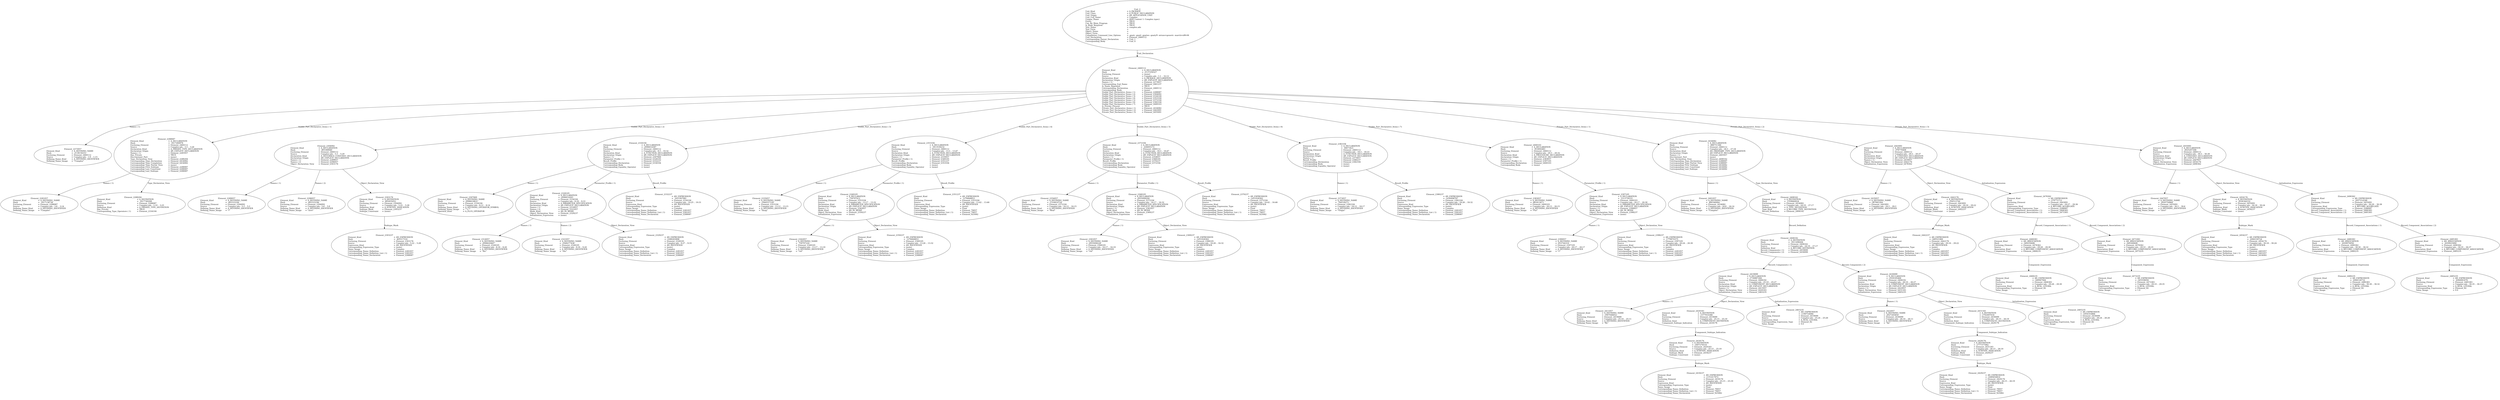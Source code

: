 digraph "complex.adt" {
  Unit_2 -> Element_2460112
      [ label=Unit_Declaration ];
  Unit_2
      [ label=<<TABLE BORDER="0" CELLBORDER="0" CELLSPACING="0" CELLPADDING="0"> 
          <TR><TD COLSPAN="3">Unit_2</TD></TR>
          <TR><TD ALIGN="LEFT">Unit_Kind   </TD><TD> = </TD><TD ALIGN="LEFT">A_PACKAGE</TD></TR>
          <TR><TD ALIGN="LEFT">Unit_Class   </TD><TD> = </TD><TD ALIGN="LEFT">A_PUBLIC_DECLARATION</TD></TR>
          <TR><TD ALIGN="LEFT">Unit_Origin   </TD><TD> = </TD><TD ALIGN="LEFT">AN_APPLICATION_UNIT</TD></TR>
          <TR><TD ALIGN="LEFT">Unit_Full_Name    </TD><TD> = </TD><TD ALIGN="LEFT">Complex</TD></TR>
          <TR><TD ALIGN="LEFT">Unique_Name   </TD><TD> = </TD><TD ALIGN="LEFT">ASIS Context 1: Complex (spec)</TD></TR>
          <TR><TD ALIGN="LEFT">Exists  </TD><TD> = </TD><TD ALIGN="LEFT">TRUE</TD></TR>
          <TR><TD ALIGN="LEFT">Can_Be_Main_Program     </TD><TD> = </TD><TD ALIGN="LEFT">TRUE</TD></TR>
          <TR><TD ALIGN="LEFT">Is_Body_Required     </TD><TD> = </TD><TD ALIGN="LEFT">TRUE</TD></TR>
          <TR><TD ALIGN="LEFT">Text_Name   </TD><TD> = </TD><TD ALIGN="LEFT">complex.ads</TD></TR>
          <TR><TD ALIGN="LEFT">Text_Form   </TD><TD> = </TD><TD ALIGN="LEFT"></TD></TR>
          <TR><TD ALIGN="LEFT">Object_Name   </TD><TD> = </TD><TD ALIGN="LEFT"></TD></TR>
          <TR><TD ALIGN="LEFT">Object_Form   </TD><TD> = </TD><TD ALIGN="LEFT"></TD></TR>
          <TR><TD ALIGN="LEFT">Compilation_Command_Line_Options         </TD><TD> = </TD><TD ALIGN="LEFT">-gnatc -gnatt -gnatws -gnatyN -mtune=generic -march=x86-64</TD></TR>
          <TR><TD ALIGN="LEFT">Unit_Declaration     </TD><TD> = </TD><TD ALIGN="LEFT">Element_2460112</TD></TR>
          <TR><TD ALIGN="LEFT">Corresponding_Parent_Declaration         </TD><TD> = </TD><TD ALIGN="LEFT">Unit_1</TD></TR>
          <TR><TD ALIGN="LEFT">Corresponding_Body     </TD><TD> = </TD><TD ALIGN="LEFT">Unit_4</TD></TR>
          </TABLE>> ];
  Element_2460112 -> Element_2273057
      [ label="Names ( 1)" ];
  Element_2460112 -> Element_2288087
      [ label="Visible_Part_Declarative_Items ( 1)" ];
  Element_2460112 -> Element_2304092
      [ label="Visible_Part_Declarative_Items ( 2)" ];
  Element_2460112 -> Element_2334104
      [ label="Visible_Part_Declarative_Items ( 3)" ];
  Element_2460112 -> Element_2353104
      [ label="Visible_Part_Declarative_Items ( 4)" ];
  Element_2460112 -> Element_2372104
      [ label="Visible_Part_Declarative_Items ( 5)" ];
  Element_2460112 -> Element_2382104
      [ label="Visible_Part_Declarative_Items ( 6)" ];
  Element_2460112 -> Element_2400103
      [ label="Visible_Part_Declarative_Items ( 7)" ];
  Element_2460112 -> Element_2434082
      [ label="Private_Part_Declarative_Items ( 1)" ];
  Element_2460112 -> Element_2443091
      [ label="Private_Part_Declarative_Items ( 2)" ];
  Element_2460112 -> Element_2455091
      [ label="Private_Part_Declarative_Items ( 3)" ];
  Element_2460112
      [ label=<<TABLE BORDER="0" CELLBORDER="0" CELLSPACING="0" CELLPADDING="0"> 
          <TR><TD COLSPAN="3">Element_2460112</TD></TR>
          <TR><TD ALIGN="LEFT">Element_Kind    </TD><TD> = </TD><TD ALIGN="LEFT">A_DECLARATION</TD></TR>
          <TR><TD ALIGN="LEFT">Hash  </TD><TD> = </TD><TD ALIGN="LEFT">-2137259327</TD></TR>
          <TR><TD ALIGN="LEFT">Enclosing_Element     </TD><TD> = </TD><TD ALIGN="LEFT">(none)</TD></TR>
          <TR><TD ALIGN="LEFT">Source  </TD><TD> = </TD><TD ALIGN="LEFT">Complex.ads - 1:1 .. 32:12</TD></TR>
          <TR><TD ALIGN="LEFT">Declaration_Kind     </TD><TD> = </TD><TD ALIGN="LEFT">A_PACKAGE_DECLARATION</TD></TR>
          <TR><TD ALIGN="LEFT">Declaration_Origin     </TD><TD> = </TD><TD ALIGN="LEFT">AN_EXPLICIT_DECLARATION</TD></TR>
          <TR><TD ALIGN="LEFT">Names ( 1)   </TD><TD> = </TD><TD ALIGN="LEFT">Element_2273057</TD></TR>
          <TR><TD ALIGN="LEFT">Corresponding_End_Name      </TD><TD> = </TD><TD ALIGN="LEFT">Element_2461237</TD></TR>
          <TR><TD ALIGN="LEFT">Is_Name_Repeated     </TD><TD> = </TD><TD ALIGN="LEFT">TRUE</TD></TR>
          <TR><TD ALIGN="LEFT">Corresponding_Declaration       </TD><TD> = </TD><TD ALIGN="LEFT">Element_2460112</TD></TR>
          <TR><TD ALIGN="LEFT">Corresponding_Body     </TD><TD> = </TD><TD ALIGN="LEFT">(none)</TD></TR>
          <TR><TD ALIGN="LEFT">Visible_Part_Declarative_Items ( 1)         </TD><TD> = </TD><TD ALIGN="LEFT">Element_2288087</TD></TR>
          <TR><TD ALIGN="LEFT">Visible_Part_Declarative_Items ( 2)         </TD><TD> = </TD><TD ALIGN="LEFT">Element_2304092</TD></TR>
          <TR><TD ALIGN="LEFT">Visible_Part_Declarative_Items ( 3)         </TD><TD> = </TD><TD ALIGN="LEFT">Element_2334104</TD></TR>
          <TR><TD ALIGN="LEFT">Visible_Part_Declarative_Items ( 4)         </TD><TD> = </TD><TD ALIGN="LEFT">Element_2353104</TD></TR>
          <TR><TD ALIGN="LEFT">Visible_Part_Declarative_Items ( 5)         </TD><TD> = </TD><TD ALIGN="LEFT">Element_2372104</TD></TR>
          <TR><TD ALIGN="LEFT">Visible_Part_Declarative_Items ( 6)         </TD><TD> = </TD><TD ALIGN="LEFT">Element_2382104</TD></TR>
          <TR><TD ALIGN="LEFT">Visible_Part_Declarative_Items ( 7)         </TD><TD> = </TD><TD ALIGN="LEFT">Element_2400103</TD></TR>
          <TR><TD ALIGN="LEFT">Is_Private_Present     </TD><TD> = </TD><TD ALIGN="LEFT">TRUE</TD></TR>
          <TR><TD ALIGN="LEFT">Private_Part_Declarative_Items ( 1)         </TD><TD> = </TD><TD ALIGN="LEFT">Element_2434082</TD></TR>
          <TR><TD ALIGN="LEFT">Private_Part_Declarative_Items ( 2)         </TD><TD> = </TD><TD ALIGN="LEFT">Element_2443091</TD></TR>
          <TR><TD ALIGN="LEFT">Private_Part_Declarative_Items ( 3)         </TD><TD> = </TD><TD ALIGN="LEFT">Element_2455091</TD></TR>
          </TABLE>> ];
  Element_2273057
      [ label=<<TABLE BORDER="0" CELLBORDER="0" CELLSPACING="0" CELLPADDING="0"> 
          <TR><TD COLSPAN="3">Element_2273057</TD></TR>
          <TR><TD ALIGN="LEFT">Element_Kind    </TD><TD> = </TD><TD ALIGN="LEFT">A_DEFINING_NAME</TD></TR>
          <TR><TD ALIGN="LEFT">Hash  </TD><TD> = </TD><TD ALIGN="LEFT">-2138156351</TD></TR>
          <TR><TD ALIGN="LEFT">Enclosing_Element     </TD><TD> = </TD><TD ALIGN="LEFT">Element_2460112</TD></TR>
          <TR><TD ALIGN="LEFT">Source  </TD><TD> = </TD><TD ALIGN="LEFT">Complex.ads - 1:9 .. 1:15</TD></TR>
          <TR><TD ALIGN="LEFT">Defining_Name_Kind     </TD><TD> = </TD><TD ALIGN="LEFT">A_DEFINING_IDENTIFIER</TD></TR>
          <TR><TD ALIGN="LEFT">Defining_Name_Image     </TD><TD> = </TD><TD ALIGN="LEFT">"Complex"</TD></TR>
          </TABLE>> ];
  Element_2288087 -> Element_2281057
      [ label="Names ( 1)" ];
  Element_2288087 -> Element_2288204
      [ label=Type_Declaration_View ];
  Element_2288087
      [ label=<<TABLE BORDER="0" CELLBORDER="0" CELLSPACING="0" CELLPADDING="0"> 
          <TR><TD COLSPAN="3">Element_2288087</TD></TR>
          <TR><TD ALIGN="LEFT">Element_Kind    </TD><TD> = </TD><TD ALIGN="LEFT">A_DECLARATION</TD></TR>
          <TR><TD ALIGN="LEFT">Hash  </TD><TD> = </TD><TD ALIGN="LEFT"> 1617260976</TD></TR>
          <TR><TD ALIGN="LEFT">Enclosing_Element     </TD><TD> = </TD><TD ALIGN="LEFT">Element_2460112</TD></TR>
          <TR><TD ALIGN="LEFT">Source  </TD><TD> = </TD><TD ALIGN="LEFT">Complex.ads - 3:3 .. 3:26</TD></TR>
          <TR><TD ALIGN="LEFT">Declaration_Kind     </TD><TD> = </TD><TD ALIGN="LEFT">A_PRIVATE_TYPE_DECLARATION</TD></TR>
          <TR><TD ALIGN="LEFT">Declaration_Origin     </TD><TD> = </TD><TD ALIGN="LEFT">AN_EXPLICIT_DECLARATION</TD></TR>
          <TR><TD ALIGN="LEFT">Names ( 1)   </TD><TD> = </TD><TD ALIGN="LEFT">Element_2281057</TD></TR>
          <TR><TD ALIGN="LEFT">Has_Private   </TD><TD> = </TD><TD ALIGN="LEFT">TRUE</TD></TR>
          <TR><TD ALIGN="LEFT">Discriminant_Part     </TD><TD> = </TD><TD ALIGN="LEFT">(none)</TD></TR>
          <TR><TD ALIGN="LEFT">Type_Declaration_View      </TD><TD> = </TD><TD ALIGN="LEFT">Element_2288204</TD></TR>
          <TR><TD ALIGN="LEFT">Corresponding_Type_Declaration        </TD><TD> = </TD><TD ALIGN="LEFT">Element_2434082</TD></TR>
          <TR><TD ALIGN="LEFT">Corresponding_Type_Completion        </TD><TD> = </TD><TD ALIGN="LEFT">Element_2434082</TD></TR>
          <TR><TD ALIGN="LEFT">Corresponding_Type_Partial_View        </TD><TD> = </TD><TD ALIGN="LEFT">(none)</TD></TR>
          <TR><TD ALIGN="LEFT">Corresponding_First_Subtype       </TD><TD> = </TD><TD ALIGN="LEFT">Element_2288087</TD></TR>
          <TR><TD ALIGN="LEFT">Corresponding_Last_Constraint        </TD><TD> = </TD><TD ALIGN="LEFT">Element_2288087</TD></TR>
          <TR><TD ALIGN="LEFT">Corresponding_Last_Subtype       </TD><TD> = </TD><TD ALIGN="LEFT">Element_2288087</TD></TR>
          </TABLE>> ];
  Element_2281057
      [ label=<<TABLE BORDER="0" CELLBORDER="0" CELLSPACING="0" CELLPADDING="0"> 
          <TR><TD COLSPAN="3">Element_2281057</TD></TR>
          <TR><TD ALIGN="LEFT">Element_Kind    </TD><TD> = </TD><TD ALIGN="LEFT">A_DEFINING_NAME</TD></TR>
          <TR><TD ALIGN="LEFT">Hash  </TD><TD> = </TD><TD ALIGN="LEFT"> 1617138736</TD></TR>
          <TR><TD ALIGN="LEFT">Enclosing_Element     </TD><TD> = </TD><TD ALIGN="LEFT">Element_2288087</TD></TR>
          <TR><TD ALIGN="LEFT">Source  </TD><TD> = </TD><TD ALIGN="LEFT">Complex.ads - 3:8 .. 3:14</TD></TR>
          <TR><TD ALIGN="LEFT">Defining_Name_Kind     </TD><TD> = </TD><TD ALIGN="LEFT">A_DEFINING_IDENTIFIER</TD></TR>
          <TR><TD ALIGN="LEFT">Defining_Name_Image     </TD><TD> = </TD><TD ALIGN="LEFT">"Complex"</TD></TR>
          </TABLE>> ];
  Element_2288204
      [ label=<<TABLE BORDER="0" CELLBORDER="0" CELLSPACING="0" CELLPADDING="0"> 
          <TR><TD COLSPAN="3">Element_2288204</TD></TR>
          <TR><TD ALIGN="LEFT">Element_Kind    </TD><TD> = </TD><TD ALIGN="LEFT">A_DEFINITION</TD></TR>
          <TR><TD ALIGN="LEFT">Hash  </TD><TD> = </TD><TD ALIGN="LEFT"> 1617740208</TD></TR>
          <TR><TD ALIGN="LEFT">Enclosing_Element     </TD><TD> = </TD><TD ALIGN="LEFT">Element_2288087</TD></TR>
          <TR><TD ALIGN="LEFT">Source  </TD><TD> = </TD><TD ALIGN="LEFT">Complex.ads - 3:19 .. 3:25</TD></TR>
          <TR><TD ALIGN="LEFT">Definition_Kind    </TD><TD> = </TD><TD ALIGN="LEFT">A_PRIVATE_TYPE_DEFINITION</TD></TR>
          <TR><TD ALIGN="LEFT">Has_Private   </TD><TD> = </TD><TD ALIGN="LEFT">TRUE</TD></TR>
          <TR><TD ALIGN="LEFT">Corresponding_Type_Operators ( 1)         </TD><TD> = </TD><TD ALIGN="LEFT">Element_2334104</TD></TR>
          </TABLE>> ];
  Element_2304092 -> Element_2289057
      [ label="Names ( 1)" ];
  Element_2304092 -> Element_2296057
      [ label="Names ( 2)" ];
  Element_2304092 -> Element_2303176
      [ label=Object_Declaration_View ];
  Element_2304092
      [ label=<<TABLE BORDER="0" CELLBORDER="0" CELLSPACING="0" CELLPADDING="0"> 
          <TR><TD COLSPAN="3">Element_2304092</TD></TR>
          <TR><TD ALIGN="LEFT">Element_Kind    </TD><TD> = </TD><TD ALIGN="LEFT">A_DECLARATION</TD></TR>
          <TR><TD ALIGN="LEFT">Hash  </TD><TD> = </TD><TD ALIGN="LEFT"> 405368940</TD></TR>
          <TR><TD ALIGN="LEFT">Enclosing_Element     </TD><TD> = </TD><TD ALIGN="LEFT">Element_2460112</TD></TR>
          <TR><TD ALIGN="LEFT">Source  </TD><TD> = </TD><TD ALIGN="LEFT">Complex.ads - 5:3 .. 5:29</TD></TR>
          <TR><TD ALIGN="LEFT">Declaration_Kind     </TD><TD> = </TD><TD ALIGN="LEFT">A_DEFERRED_CONSTANT_DECLARATION</TD></TR>
          <TR><TD ALIGN="LEFT">Declaration_Origin     </TD><TD> = </TD><TD ALIGN="LEFT">AN_EXPLICIT_DECLARATION</TD></TR>
          <TR><TD ALIGN="LEFT">Names ( 1)   </TD><TD> = </TD><TD ALIGN="LEFT">Element_2289057</TD></TR>
          <TR><TD ALIGN="LEFT">Names ( 2)   </TD><TD> = </TD><TD ALIGN="LEFT">Element_2296057</TD></TR>
          <TR><TD ALIGN="LEFT">Object_Declaration_View      </TD><TD> = </TD><TD ALIGN="LEFT">Element_2303176</TD></TR>
          </TABLE>> ];
  Element_2289057
      [ label=<<TABLE BORDER="0" CELLBORDER="0" CELLSPACING="0" CELLPADDING="0"> 
          <TR><TD COLSPAN="3">Element_2289057</TD></TR>
          <TR><TD ALIGN="LEFT">Element_Kind    </TD><TD> = </TD><TD ALIGN="LEFT">A_DEFINING_NAME</TD></TR>
          <TR><TD ALIGN="LEFT">Hash  </TD><TD> = </TD><TD ALIGN="LEFT"> 405333100</TD></TR>
          <TR><TD ALIGN="LEFT">Enclosing_Element     </TD><TD> = </TD><TD ALIGN="LEFT">Element_2304092</TD></TR>
          <TR><TD ALIGN="LEFT">Source  </TD><TD> = </TD><TD ALIGN="LEFT">Complex.ads - 5:3 .. 5:3</TD></TR>
          <TR><TD ALIGN="LEFT">Defining_Name_Kind     </TD><TD> = </TD><TD ALIGN="LEFT">A_DEFINING_IDENTIFIER</TD></TR>
          <TR><TD ALIGN="LEFT">Defining_Name_Image     </TD><TD> = </TD><TD ALIGN="LEFT">"i"</TD></TR>
          </TABLE>> ];
  Element_2296057
      [ label=<<TABLE BORDER="0" CELLBORDER="0" CELLSPACING="0" CELLPADDING="0"> 
          <TR><TD COLSPAN="3">Element_2296057</TD></TR>
          <TR><TD ALIGN="LEFT">Element_Kind    </TD><TD> = </TD><TD ALIGN="LEFT">A_DEFINING_NAME</TD></TR>
          <TR><TD ALIGN="LEFT">Hash  </TD><TD> = </TD><TD ALIGN="LEFT"> 405333196</TD></TR>
          <TR><TD ALIGN="LEFT">Enclosing_Element     </TD><TD> = </TD><TD ALIGN="LEFT">Element_2304092</TD></TR>
          <TR><TD ALIGN="LEFT">Source  </TD><TD> = </TD><TD ALIGN="LEFT">Complex.ads - 5:6 .. 5:9</TD></TR>
          <TR><TD ALIGN="LEFT">Defining_Name_Kind     </TD><TD> = </TD><TD ALIGN="LEFT">A_DEFINING_IDENTIFIER</TD></TR>
          <TR><TD ALIGN="LEFT">Defining_Name_Image     </TD><TD> = </TD><TD ALIGN="LEFT">"zero"</TD></TR>
          </TABLE>> ];
  Element_2303176 -> Element_2303237
      [ label=Subtype_Mark ];
  Element_2303176
      [ label=<<TABLE BORDER="0" CELLBORDER="0" CELLSPACING="0" CELLPADDING="0"> 
          <TR><TD COLSPAN="3">Element_2303176</TD></TR>
          <TR><TD ALIGN="LEFT">Element_Kind    </TD><TD> = </TD><TD ALIGN="LEFT">A_DEFINITION</TD></TR>
          <TR><TD ALIGN="LEFT">Hash  </TD><TD> = </TD><TD ALIGN="LEFT"> 405455052</TD></TR>
          <TR><TD ALIGN="LEFT">Enclosing_Element     </TD><TD> = </TD><TD ALIGN="LEFT">Element_2304092</TD></TR>
          <TR><TD ALIGN="LEFT">Source  </TD><TD> = </TD><TD ALIGN="LEFT">Complex.ads - 5:22 .. 5:28</TD></TR>
          <TR><TD ALIGN="LEFT">Definition_Kind    </TD><TD> = </TD><TD ALIGN="LEFT">A_SUBTYPE_INDICATION</TD></TR>
          <TR><TD ALIGN="LEFT">Subtype_Mark    </TD><TD> = </TD><TD ALIGN="LEFT">Element_2303237</TD></TR>
          <TR><TD ALIGN="LEFT">Subtype_Constraint     </TD><TD> = </TD><TD ALIGN="LEFT">(none)</TD></TR>
          </TABLE>> ];
  Element_2303237
      [ label=<<TABLE BORDER="0" CELLBORDER="0" CELLSPACING="0" CELLPADDING="0"> 
          <TR><TD COLSPAN="3">Element_2303237</TD></TR>
          <TR><TD ALIGN="LEFT">Element_Kind    </TD><TD> = </TD><TD ALIGN="LEFT">AN_EXPRESSION</TD></TR>
          <TR><TD ALIGN="LEFT">Hash  </TD><TD> = </TD><TD ALIGN="LEFT"> 405517516</TD></TR>
          <TR><TD ALIGN="LEFT">Enclosing_Element     </TD><TD> = </TD><TD ALIGN="LEFT">Element_2303176</TD></TR>
          <TR><TD ALIGN="LEFT">Source  </TD><TD> = </TD><TD ALIGN="LEFT">Complex.ads - 5:22 .. 5:28</TD></TR>
          <TR><TD ALIGN="LEFT">Expression_Kind    </TD><TD> = </TD><TD ALIGN="LEFT">AN_IDENTIFIER</TD></TR>
          <TR><TD ALIGN="LEFT">Corresponding_Expression_Type        </TD><TD> = </TD><TD ALIGN="LEFT">(none)</TD></TR>
          <TR><TD ALIGN="LEFT">Name_Image   </TD><TD> = </TD><TD ALIGN="LEFT">Complex</TD></TR>
          <TR><TD ALIGN="LEFT">Corresponding_Name_Definition        </TD><TD> = </TD><TD ALIGN="LEFT">Element_2281057</TD></TR>
          <TR><TD ALIGN="LEFT">Corresponding_Name_Definition_List ( 1)          </TD><TD> = </TD><TD ALIGN="LEFT">Element_2281057</TD></TR>
          <TR><TD ALIGN="LEFT">Corresponding_Name_Declaration        </TD><TD> = </TD><TD ALIGN="LEFT">Element_2288087</TD></TR>
          </TABLE>> ];
  Element_2334104 -> Element_2307069
      [ label="Names ( 1)" ];
  Element_2334104 -> Element_2328105
      [ label="Parameter_Profile ( 1)" ];
  Element_2334104 -> Element_2332237
      [ label=Result_Profile ];
  Element_2334104
      [ label=<<TABLE BORDER="0" CELLBORDER="0" CELLSPACING="0" CELLPADDING="0"> 
          <TR><TD COLSPAN="3">Element_2334104</TD></TR>
          <TR><TD ALIGN="LEFT">Element_Kind    </TD><TD> = </TD><TD ALIGN="LEFT">A_DECLARATION</TD></TR>
          <TR><TD ALIGN="LEFT">Hash  </TD><TD> = </TD><TD ALIGN="LEFT">-2096614387</TD></TR>
          <TR><TD ALIGN="LEFT">Enclosing_Element     </TD><TD> = </TD><TD ALIGN="LEFT">Element_2460112</TD></TR>
          <TR><TD ALIGN="LEFT">Source  </TD><TD> = </TD><TD ALIGN="LEFT">Complex.ads - 8:3 .. 10:32</TD></TR>
          <TR><TD ALIGN="LEFT">Declaration_Kind     </TD><TD> = </TD><TD ALIGN="LEFT">A_FUNCTION_DECLARATION</TD></TR>
          <TR><TD ALIGN="LEFT">Declaration_Origin     </TD><TD> = </TD><TD ALIGN="LEFT">AN_EXPLICIT_DECLARATION</TD></TR>
          <TR><TD ALIGN="LEFT">Names ( 1)   </TD><TD> = </TD><TD ALIGN="LEFT">Element_2307069</TD></TR>
          <TR><TD ALIGN="LEFT">Parameter_Profile ( 1)      </TD><TD> = </TD><TD ALIGN="LEFT">Element_2328105</TD></TR>
          <TR><TD ALIGN="LEFT">Result_Profile    </TD><TD> = </TD><TD ALIGN="LEFT">Element_2332237</TD></TR>
          <TR><TD ALIGN="LEFT">Corresponding_Declaration       </TD><TD> = </TD><TD ALIGN="LEFT">Element_2334104</TD></TR>
          <TR><TD ALIGN="LEFT">Corresponding_Body     </TD><TD> = </TD><TD ALIGN="LEFT">(none)</TD></TR>
          <TR><TD ALIGN="LEFT">Corresponding_Equality_Operator        </TD><TD> = </TD><TD ALIGN="LEFT">(none)</TD></TR>
          </TABLE>> ];
  Element_2307069
      [ label=<<TABLE BORDER="0" CELLBORDER="0" CELLSPACING="0" CELLPADDING="0"> 
          <TR><TD COLSPAN="3">Element_2307069</TD></TR>
          <TR><TD ALIGN="LEFT">Element_Kind    </TD><TD> = </TD><TD ALIGN="LEFT">A_DEFINING_NAME</TD></TR>
          <TR><TD ALIGN="LEFT">Hash  </TD><TD> = </TD><TD ALIGN="LEFT">-2096618831</TD></TR>
          <TR><TD ALIGN="LEFT">Enclosing_Element     </TD><TD> = </TD><TD ALIGN="LEFT">Element_2334104</TD></TR>
          <TR><TD ALIGN="LEFT">Source  </TD><TD> = </TD><TD ALIGN="LEFT">Complex.ads - 8:12 .. 8:14</TD></TR>
          <TR><TD ALIGN="LEFT">Defining_Name_Kind     </TD><TD> = </TD><TD ALIGN="LEFT">A_DEFINING_OPERATOR_SYMBOL</TD></TR>
          <TR><TD ALIGN="LEFT">Defining_Name_Image     </TD><TD> = </TD><TD ALIGN="LEFT">""+""</TD></TR>
          <TR><TD ALIGN="LEFT">Operator_Kind    </TD><TD> = </TD><TD ALIGN="LEFT">A_PLUS_OPERATOR</TD></TR>
          </TABLE>> ];
  Element_2328105 -> Element_2314057
      [ label="Names ( 1)" ];
  Element_2328105 -> Element_2321057
      [ label="Names ( 2)" ];
  Element_2328105 -> Element_2329237
      [ label=Object_Declaration_View ];
  Element_2328105
      [ label=<<TABLE BORDER="0" CELLBORDER="0" CELLSPACING="0" CELLPADDING="0"> 
          <TR><TD COLSPAN="3">Element_2328105</TD></TR>
          <TR><TD ALIGN="LEFT">Element_Kind    </TD><TD> = </TD><TD ALIGN="LEFT">A_DECLARATION</TD></TR>
          <TR><TD ALIGN="LEFT">Hash  </TD><TD> = </TD><TD ALIGN="LEFT">-2096614263</TD></TR>
          <TR><TD ALIGN="LEFT">Enclosing_Element     </TD><TD> = </TD><TD ALIGN="LEFT">Element_2334104</TD></TR>
          <TR><TD ALIGN="LEFT">Source  </TD><TD> = </TD><TD ALIGN="LEFT">Complex.ads - 8:18 .. 9:33</TD></TR>
          <TR><TD ALIGN="LEFT">Declaration_Kind     </TD><TD> = </TD><TD ALIGN="LEFT">A_PARAMETER_SPECIFICATION</TD></TR>
          <TR><TD ALIGN="LEFT">Declaration_Origin     </TD><TD> = </TD><TD ALIGN="LEFT">AN_EXPLICIT_DECLARATION</TD></TR>
          <TR><TD ALIGN="LEFT">Names ( 1)   </TD><TD> = </TD><TD ALIGN="LEFT">Element_2314057</TD></TR>
          <TR><TD ALIGN="LEFT">Names ( 2)   </TD><TD> = </TD><TD ALIGN="LEFT">Element_2321057</TD></TR>
          <TR><TD ALIGN="LEFT">Mode_Kind   </TD><TD> = </TD><TD ALIGN="LEFT">AN_IN_MODE</TD></TR>
          <TR><TD ALIGN="LEFT">Object_Declaration_View      </TD><TD> = </TD><TD ALIGN="LEFT">Element_2329237</TD></TR>
          <TR><TD ALIGN="LEFT">Initialization_Expression       </TD><TD> = </TD><TD ALIGN="LEFT">(none)</TD></TR>
          </TABLE>> ];
  Element_2314057
      [ label=<<TABLE BORDER="0" CELLBORDER="0" CELLSPACING="0" CELLPADDING="0"> 
          <TR><TD COLSPAN="3">Element_2314057</TD></TR>
          <TR><TD ALIGN="LEFT">Element_Kind    </TD><TD> = </TD><TD ALIGN="LEFT">A_DEFINING_NAME</TD></TR>
          <TR><TD ALIGN="LEFT">Hash  </TD><TD> = </TD><TD ALIGN="LEFT">-2096620407</TD></TR>
          <TR><TD ALIGN="LEFT">Enclosing_Element     </TD><TD> = </TD><TD ALIGN="LEFT">Element_2328105</TD></TR>
          <TR><TD ALIGN="LEFT">Source  </TD><TD> = </TD><TD ALIGN="LEFT">Complex.ads - 8:18 .. 8:20</TD></TR>
          <TR><TD ALIGN="LEFT">Defining_Name_Kind     </TD><TD> = </TD><TD ALIGN="LEFT">A_DEFINING_IDENTIFIER</TD></TR>
          <TR><TD ALIGN="LEFT">Defining_Name_Image     </TD><TD> = </TD><TD ALIGN="LEFT">"lhs"</TD></TR>
          </TABLE>> ];
  Element_2321057
      [ label=<<TABLE BORDER="0" CELLBORDER="0" CELLSPACING="0" CELLPADDING="0"> 
          <TR><TD COLSPAN="3">Element_2321057</TD></TR>
          <TR><TD ALIGN="LEFT">Element_Kind    </TD><TD> = </TD><TD ALIGN="LEFT">A_DEFINING_NAME</TD></TR>
          <TR><TD ALIGN="LEFT">Hash  </TD><TD> = </TD><TD ALIGN="LEFT">-1048277436</TD></TR>
          <TR><TD ALIGN="LEFT">Enclosing_Element     </TD><TD> = </TD><TD ALIGN="LEFT">Element_2328105</TD></TR>
          <TR><TD ALIGN="LEFT">Source  </TD><TD> = </TD><TD ALIGN="LEFT">Complex.ads - 9:18 .. 9:20</TD></TR>
          <TR><TD ALIGN="LEFT">Defining_Name_Kind     </TD><TD> = </TD><TD ALIGN="LEFT">A_DEFINING_IDENTIFIER</TD></TR>
          <TR><TD ALIGN="LEFT">Defining_Name_Image     </TD><TD> = </TD><TD ALIGN="LEFT">"rhs"</TD></TR>
          </TABLE>> ];
  Element_2329237
      [ label=<<TABLE BORDER="0" CELLBORDER="0" CELLSPACING="0" CELLPADDING="0"> 
          <TR><TD COLSPAN="3">Element_2329237</TD></TR>
          <TR><TD ALIGN="LEFT">Element_Kind    </TD><TD> = </TD><TD ALIGN="LEFT">AN_EXPRESSION</TD></TR>
          <TR><TD ALIGN="LEFT">Hash  </TD><TD> = </TD><TD ALIGN="LEFT">-1048265898</TD></TR>
          <TR><TD ALIGN="LEFT">Enclosing_Element     </TD><TD> = </TD><TD ALIGN="LEFT">Element_2328105</TD></TR>
          <TR><TD ALIGN="LEFT">Source  </TD><TD> = </TD><TD ALIGN="LEFT">Complex.ads - 9:27 .. 9:33</TD></TR>
          <TR><TD ALIGN="LEFT">Expression_Kind    </TD><TD> = </TD><TD ALIGN="LEFT">AN_IDENTIFIER</TD></TR>
          <TR><TD ALIGN="LEFT">Corresponding_Expression_Type        </TD><TD> = </TD><TD ALIGN="LEFT">(none)</TD></TR>
          <TR><TD ALIGN="LEFT">Name_Image   </TD><TD> = </TD><TD ALIGN="LEFT">Complex</TD></TR>
          <TR><TD ALIGN="LEFT">Corresponding_Name_Definition        </TD><TD> = </TD><TD ALIGN="LEFT">Element_2281057</TD></TR>
          <TR><TD ALIGN="LEFT">Corresponding_Name_Definition_List ( 1)          </TD><TD> = </TD><TD ALIGN="LEFT">Element_2281057</TD></TR>
          <TR><TD ALIGN="LEFT">Corresponding_Name_Declaration        </TD><TD> = </TD><TD ALIGN="LEFT">Element_2288087</TD></TR>
          </TABLE>> ];
  Element_2332237
      [ label=<<TABLE BORDER="0" CELLBORDER="0" CELLSPACING="0" CELLPADDING="0"> 
          <TR><TD COLSPAN="3">Element_2332237</TD></TR>
          <TR><TD ALIGN="LEFT">Element_Kind    </TD><TD> = </TD><TD ALIGN="LEFT">AN_EXPRESSION</TD></TR>
          <TR><TD ALIGN="LEFT">Hash  </TD><TD> = </TD><TD ALIGN="LEFT"> 1623367081</TD></TR>
          <TR><TD ALIGN="LEFT">Enclosing_Element     </TD><TD> = </TD><TD ALIGN="LEFT">Element_2334104</TD></TR>
          <TR><TD ALIGN="LEFT">Source  </TD><TD> = </TD><TD ALIGN="LEFT">Complex.ads - 10:25 .. 10:31</TD></TR>
          <TR><TD ALIGN="LEFT">Expression_Kind    </TD><TD> = </TD><TD ALIGN="LEFT">AN_IDENTIFIER</TD></TR>
          <TR><TD ALIGN="LEFT">Corresponding_Expression_Type        </TD><TD> = </TD><TD ALIGN="LEFT">(none)</TD></TR>
          <TR><TD ALIGN="LEFT">Name_Image   </TD><TD> = </TD><TD ALIGN="LEFT">Complex</TD></TR>
          <TR><TD ALIGN="LEFT">Corresponding_Name_Definition        </TD><TD> = </TD><TD ALIGN="LEFT">Element_2281057</TD></TR>
          <TR><TD ALIGN="LEFT">Corresponding_Name_Definition_List ( 1)          </TD><TD> = </TD><TD ALIGN="LEFT">Element_2281057</TD></TR>
          <TR><TD ALIGN="LEFT">Corresponding_Name_Declaration        </TD><TD> = </TD><TD ALIGN="LEFT">Element_2288087</TD></TR>
          </TABLE>> ];
  Element_2353104 -> Element_2335057
      [ label="Names ( 1)" ];
  Element_2353104 -> Element_2349105
      [ label="Parameter_Profile ( 1)" ];
  Element_2353104 -> Element_2351237
      [ label=Result_Profile ];
  Element_2353104
      [ label=<<TABLE BORDER="0" CELLBORDER="0" CELLSPACING="0" CELLPADDING="0"> 
          <TR><TD COLSPAN="3">Element_2353104</TD></TR>
          <TR><TD ALIGN="LEFT">Element_Kind    </TD><TD> = </TD><TD ALIGN="LEFT">A_DECLARATION</TD></TR>
          <TR><TD ALIGN="LEFT">Hash  </TD><TD> = </TD><TD ALIGN="LEFT"> 1813539232</TD></TR>
          <TR><TD ALIGN="LEFT">Enclosing_Element     </TD><TD> = </TD><TD ALIGN="LEFT">Element_2460112</TD></TR>
          <TR><TD ALIGN="LEFT">Source  </TD><TD> = </TD><TD ALIGN="LEFT">Complex.ads - 13:3 .. 13:47</TD></TR>
          <TR><TD ALIGN="LEFT">Declaration_Kind     </TD><TD> = </TD><TD ALIGN="LEFT">A_FUNCTION_DECLARATION</TD></TR>
          <TR><TD ALIGN="LEFT">Declaration_Origin     </TD><TD> = </TD><TD ALIGN="LEFT">AN_EXPLICIT_DECLARATION</TD></TR>
          <TR><TD ALIGN="LEFT">Names ( 1)   </TD><TD> = </TD><TD ALIGN="LEFT">Element_2335057</TD></TR>
          <TR><TD ALIGN="LEFT">Parameter_Profile ( 1)      </TD><TD> = </TD><TD ALIGN="LEFT">Element_2349105</TD></TR>
          <TR><TD ALIGN="LEFT">Result_Profile    </TD><TD> = </TD><TD ALIGN="LEFT">Element_2351237</TD></TR>
          <TR><TD ALIGN="LEFT">Corresponding_Declaration       </TD><TD> = </TD><TD ALIGN="LEFT">Element_2353104</TD></TR>
          <TR><TD ALIGN="LEFT">Corresponding_Body     </TD><TD> = </TD><TD ALIGN="LEFT">(none)</TD></TR>
          <TR><TD ALIGN="LEFT">Corresponding_Equality_Operator        </TD><TD> = </TD><TD ALIGN="LEFT">(none)</TD></TR>
          </TABLE>> ];
  Element_2335057
      [ label=<<TABLE BORDER="0" CELLBORDER="0" CELLSPACING="0" CELLPADDING="0"> 
          <TR><TD COLSPAN="3">Element_2335057</TD></TR>
          <TR><TD ALIGN="LEFT">Element_Kind    </TD><TD> = </TD><TD ALIGN="LEFT">A_DEFINING_NAME</TD></TR>
          <TR><TD ALIGN="LEFT">Hash  </TD><TD> = </TD><TD ALIGN="LEFT">-1944557339</TD></TR>
          <TR><TD ALIGN="LEFT">Enclosing_Element     </TD><TD> = </TD><TD ALIGN="LEFT">Element_2353104</TD></TR>
          <TR><TD ALIGN="LEFT">Source  </TD><TD> = </TD><TD ALIGN="LEFT">Complex.ads - 13:12 .. 13:15</TD></TR>
          <TR><TD ALIGN="LEFT">Defining_Name_Kind     </TD><TD> = </TD><TD ALIGN="LEFT">A_DEFINING_IDENTIFIER</TD></TR>
          <TR><TD ALIGN="LEFT">Defining_Name_Image     </TD><TD> = </TD><TD ALIGN="LEFT">"Imag"</TD></TR>
          </TABLE>> ];
  Element_2349105 -> Element_2342057
      [ label="Names ( 1)" ];
  Element_2349105 -> Element_2350237
      [ label=Object_Declaration_View ];
  Element_2349105
      [ label=<<TABLE BORDER="0" CELLBORDER="0" CELLSPACING="0" CELLPADDING="0"> 
          <TR><TD COLSPAN="3">Element_2349105</TD></TR>
          <TR><TD ALIGN="LEFT">Element_Kind    </TD><TD> = </TD><TD ALIGN="LEFT">A_DECLARATION</TD></TR>
          <TR><TD ALIGN="LEFT">Hash  </TD><TD> = </TD><TD ALIGN="LEFT"> 739797412</TD></TR>
          <TR><TD ALIGN="LEFT">Enclosing_Element     </TD><TD> = </TD><TD ALIGN="LEFT">Element_2353104</TD></TR>
          <TR><TD ALIGN="LEFT">Source  </TD><TD> = </TD><TD ALIGN="LEFT">Complex.ads - 13:17 .. 13:32</TD></TR>
          <TR><TD ALIGN="LEFT">Declaration_Kind     </TD><TD> = </TD><TD ALIGN="LEFT">A_PARAMETER_SPECIFICATION</TD></TR>
          <TR><TD ALIGN="LEFT">Declaration_Origin     </TD><TD> = </TD><TD ALIGN="LEFT">AN_EXPLICIT_DECLARATION</TD></TR>
          <TR><TD ALIGN="LEFT">Names ( 1)   </TD><TD> = </TD><TD ALIGN="LEFT">Element_2342057</TD></TR>
          <TR><TD ALIGN="LEFT">Mode_Kind   </TD><TD> = </TD><TD ALIGN="LEFT">AN_IN_MODE</TD></TR>
          <TR><TD ALIGN="LEFT">Object_Declaration_View      </TD><TD> = </TD><TD ALIGN="LEFT">Element_2350237</TD></TR>
          <TR><TD ALIGN="LEFT">Initialization_Expression       </TD><TD> = </TD><TD ALIGN="LEFT">(none)</TD></TR>
          </TABLE>> ];
  Element_2342057
      [ label=<<TABLE BORDER="0" CELLBORDER="0" CELLSPACING="0" CELLPADDING="0"> 
          <TR><TD COLSPAN="3">Element_2342057</TD></TR>
          <TR><TD ALIGN="LEFT">Element_Kind    </TD><TD> = </TD><TD ALIGN="LEFT">A_DEFINING_NAME</TD></TR>
          <TR><TD ALIGN="LEFT">Hash  </TD><TD> = </TD><TD ALIGN="LEFT"> 739797220</TD></TR>
          <TR><TD ALIGN="LEFT">Enclosing_Element     </TD><TD> = </TD><TD ALIGN="LEFT">Element_2349105</TD></TR>
          <TR><TD ALIGN="LEFT">Source  </TD><TD> = </TD><TD ALIGN="LEFT">Complex.ads - 13:17 .. 13:19</TD></TR>
          <TR><TD ALIGN="LEFT">Defining_Name_Kind     </TD><TD> = </TD><TD ALIGN="LEFT">A_DEFINING_IDENTIFIER</TD></TR>
          <TR><TD ALIGN="LEFT">Defining_Name_Image     </TD><TD> = </TD><TD ALIGN="LEFT">"val"</TD></TR>
          </TABLE>> ];
  Element_2350237
      [ label=<<TABLE BORDER="0" CELLBORDER="0" CELLSPACING="0" CELLPADDING="0"> 
          <TR><TD COLSPAN="3">Element_2350237</TD></TR>
          <TR><TD ALIGN="LEFT">Element_Kind    </TD><TD> = </TD><TD ALIGN="LEFT">AN_EXPRESSION</TD></TR>
          <TR><TD ALIGN="LEFT">Hash  </TD><TD> = </TD><TD ALIGN="LEFT"> 1276668853</TD></TR>
          <TR><TD ALIGN="LEFT">Enclosing_Element     </TD><TD> = </TD><TD ALIGN="LEFT">Element_2349105</TD></TR>
          <TR><TD ALIGN="LEFT">Source  </TD><TD> = </TD><TD ALIGN="LEFT">Complex.ads - 13:26 .. 13:32</TD></TR>
          <TR><TD ALIGN="LEFT">Expression_Kind    </TD><TD> = </TD><TD ALIGN="LEFT">AN_IDENTIFIER</TD></TR>
          <TR><TD ALIGN="LEFT">Corresponding_Expression_Type        </TD><TD> = </TD><TD ALIGN="LEFT">(none)</TD></TR>
          <TR><TD ALIGN="LEFT">Name_Image   </TD><TD> = </TD><TD ALIGN="LEFT">Complex</TD></TR>
          <TR><TD ALIGN="LEFT">Corresponding_Name_Definition        </TD><TD> = </TD><TD ALIGN="LEFT">Element_2281057</TD></TR>
          <TR><TD ALIGN="LEFT">Corresponding_Name_Definition_List ( 1)          </TD><TD> = </TD><TD ALIGN="LEFT">Element_2281057</TD></TR>
          <TR><TD ALIGN="LEFT">Corresponding_Name_Declaration        </TD><TD> = </TD><TD ALIGN="LEFT">Element_2288087</TD></TR>
          </TABLE>> ];
  Element_2351237
      [ label=<<TABLE BORDER="0" CELLBORDER="0" CELLSPACING="0" CELLPADDING="0"> 
          <TR><TD COLSPAN="3">Element_2351237</TD></TR>
          <TR><TD ALIGN="LEFT">Element_Kind    </TD><TD> = </TD><TD ALIGN="LEFT">AN_EXPRESSION</TD></TR>
          <TR><TD ALIGN="LEFT">Hash  </TD><TD> = </TD><TD ALIGN="LEFT"> 1276668853</TD></TR>
          <TR><TD ALIGN="LEFT">Enclosing_Element     </TD><TD> = </TD><TD ALIGN="LEFT">Element_2353104</TD></TR>
          <TR><TD ALIGN="LEFT">Source  </TD><TD> = </TD><TD ALIGN="LEFT">Complex.ads - 13:42 .. 13:46</TD></TR>
          <TR><TD ALIGN="LEFT">Expression_Kind    </TD><TD> = </TD><TD ALIGN="LEFT">AN_IDENTIFIER</TD></TR>
          <TR><TD ALIGN="LEFT">Corresponding_Expression_Type        </TD><TD> = </TD><TD ALIGN="LEFT">(none)</TD></TR>
          <TR><TD ALIGN="LEFT">Name_Image   </TD><TD> = </TD><TD ALIGN="LEFT">Float</TD></TR>
          <TR><TD ALIGN="LEFT">Corresponding_Name_Definition        </TD><TD> = </TD><TD ALIGN="LEFT">Element_79057</TD></TR>
          <TR><TD ALIGN="LEFT">Corresponding_Name_Definition_List ( 1)          </TD><TD> = </TD><TD ALIGN="LEFT">Element_79057</TD></TR>
          <TR><TD ALIGN="LEFT">Corresponding_Name_Declaration        </TD><TD> = </TD><TD ALIGN="LEFT">Element_925082</TD></TR>
          </TABLE>> ];
  Element_2372104 -> Element_2354057
      [ label="Names ( 1)" ];
  Element_2372104 -> Element_2368105
      [ label="Parameter_Profile ( 1)" ];
  Element_2372104 -> Element_2370237
      [ label=Result_Profile ];
  Element_2372104
      [ label=<<TABLE BORDER="0" CELLBORDER="0" CELLSPACING="0" CELLPADDING="0"> 
          <TR><TD COLSPAN="3">Element_2372104</TD></TR>
          <TR><TD ALIGN="LEFT">Element_Kind    </TD><TD> = </TD><TD ALIGN="LEFT">A_DECLARATION</TD></TR>
          <TR><TD ALIGN="LEFT">Hash  </TD><TD> = </TD><TD ALIGN="LEFT"> 226693172</TD></TR>
          <TR><TD ALIGN="LEFT">Enclosing_Element     </TD><TD> = </TD><TD ALIGN="LEFT">Element_2460112</TD></TR>
          <TR><TD ALIGN="LEFT">Source  </TD><TD> = </TD><TD ALIGN="LEFT">Complex.ads - 16:3 .. 16:47</TD></TR>
          <TR><TD ALIGN="LEFT">Declaration_Kind     </TD><TD> = </TD><TD ALIGN="LEFT">A_FUNCTION_DECLARATION</TD></TR>
          <TR><TD ALIGN="LEFT">Declaration_Origin     </TD><TD> = </TD><TD ALIGN="LEFT">AN_EXPLICIT_DECLARATION</TD></TR>
          <TR><TD ALIGN="LEFT">Names ( 1)   </TD><TD> = </TD><TD ALIGN="LEFT">Element_2354057</TD></TR>
          <TR><TD ALIGN="LEFT">Parameter_Profile ( 1)      </TD><TD> = </TD><TD ALIGN="LEFT">Element_2368105</TD></TR>
          <TR><TD ALIGN="LEFT">Result_Profile    </TD><TD> = </TD><TD ALIGN="LEFT">Element_2370237</TD></TR>
          <TR><TD ALIGN="LEFT">Corresponding_Declaration       </TD><TD> = </TD><TD ALIGN="LEFT">Element_2372104</TD></TR>
          <TR><TD ALIGN="LEFT">Corresponding_Body     </TD><TD> = </TD><TD ALIGN="LEFT">(none)</TD></TR>
          <TR><TD ALIGN="LEFT">Corresponding_Equality_Operator        </TD><TD> = </TD><TD ALIGN="LEFT">(none)</TD></TR>
          </TABLE>> ];
  Element_2354057
      [ label=<<TABLE BORDER="0" CELLBORDER="0" CELLSPACING="0" CELLPADDING="0"> 
          <TR><TD COLSPAN="3">Element_2354057</TD></TR>
          <TR><TD ALIGN="LEFT">Element_Kind    </TD><TD> = </TD><TD ALIGN="LEFT">A_DEFINING_NAME</TD></TR>
          <TR><TD ALIGN="LEFT">Hash  </TD><TD> = </TD><TD ALIGN="LEFT">-1316810724</TD></TR>
          <TR><TD ALIGN="LEFT">Enclosing_Element     </TD><TD> = </TD><TD ALIGN="LEFT">Element_2372104</TD></TR>
          <TR><TD ALIGN="LEFT">Source  </TD><TD> = </TD><TD ALIGN="LEFT">Complex.ads - 16:12 .. 16:15</TD></TR>
          <TR><TD ALIGN="LEFT">Defining_Name_Kind     </TD><TD> = </TD><TD ALIGN="LEFT">A_DEFINING_IDENTIFIER</TD></TR>
          <TR><TD ALIGN="LEFT">Defining_Name_Image     </TD><TD> = </TD><TD ALIGN="LEFT">"Real"</TD></TR>
          </TABLE>> ];
  Element_2368105 -> Element_2361057
      [ label="Names ( 1)" ];
  Element_2368105 -> Element_2369237
      [ label=Object_Declaration_View ];
  Element_2368105
      [ label=<<TABLE BORDER="0" CELLBORDER="0" CELLSPACING="0" CELLPADDING="0"> 
          <TR><TD COLSPAN="3">Element_2368105</TD></TR>
          <TR><TD ALIGN="LEFT">Element_Kind    </TD><TD> = </TD><TD ALIGN="LEFT">A_DECLARATION</TD></TR>
          <TR><TD ALIGN="LEFT">Hash  </TD><TD> = </TD><TD ALIGN="LEFT">-2055008204</TD></TR>
          <TR><TD ALIGN="LEFT">Enclosing_Element     </TD><TD> = </TD><TD ALIGN="LEFT">Element_2372104</TD></TR>
          <TR><TD ALIGN="LEFT">Source  </TD><TD> = </TD><TD ALIGN="LEFT">Complex.ads - 16:17 .. 16:32</TD></TR>
          <TR><TD ALIGN="LEFT">Declaration_Kind     </TD><TD> = </TD><TD ALIGN="LEFT">A_PARAMETER_SPECIFICATION</TD></TR>
          <TR><TD ALIGN="LEFT">Declaration_Origin     </TD><TD> = </TD><TD ALIGN="LEFT">AN_EXPLICIT_DECLARATION</TD></TR>
          <TR><TD ALIGN="LEFT">Names ( 1)   </TD><TD> = </TD><TD ALIGN="LEFT">Element_2361057</TD></TR>
          <TR><TD ALIGN="LEFT">Mode_Kind   </TD><TD> = </TD><TD ALIGN="LEFT">AN_IN_MODE</TD></TR>
          <TR><TD ALIGN="LEFT">Object_Declaration_View      </TD><TD> = </TD><TD ALIGN="LEFT">Element_2369237</TD></TR>
          <TR><TD ALIGN="LEFT">Initialization_Expression       </TD><TD> = </TD><TD ALIGN="LEFT">(none)</TD></TR>
          </TABLE>> ];
  Element_2361057
      [ label=<<TABLE BORDER="0" CELLBORDER="0" CELLSPACING="0" CELLPADDING="0"> 
          <TR><TD COLSPAN="3">Element_2361057</TD></TR>
          <TR><TD ALIGN="LEFT">Element_Kind    </TD><TD> = </TD><TD ALIGN="LEFT">A_DEFINING_NAME</TD></TR>
          <TR><TD ALIGN="LEFT">Hash  </TD><TD> = </TD><TD ALIGN="LEFT">-2055008228</TD></TR>
          <TR><TD ALIGN="LEFT">Enclosing_Element     </TD><TD> = </TD><TD ALIGN="LEFT">Element_2368105</TD></TR>
          <TR><TD ALIGN="LEFT">Source  </TD><TD> = </TD><TD ALIGN="LEFT">Complex.ads - 16:17 .. 16:19</TD></TR>
          <TR><TD ALIGN="LEFT">Defining_Name_Kind     </TD><TD> = </TD><TD ALIGN="LEFT">A_DEFINING_IDENTIFIER</TD></TR>
          <TR><TD ALIGN="LEFT">Defining_Name_Image     </TD><TD> = </TD><TD ALIGN="LEFT">"val"</TD></TR>
          </TABLE>> ];
  Element_2369237
      [ label=<<TABLE BORDER="0" CELLBORDER="0" CELLSPACING="0" CELLPADDING="0"> 
          <TR><TD COLSPAN="3">Element_2369237</TD></TR>
          <TR><TD ALIGN="LEFT">Element_Kind    </TD><TD> = </TD><TD ALIGN="LEFT">AN_EXPRESSION</TD></TR>
          <TR><TD ALIGN="LEFT">Hash  </TD><TD> = </TD><TD ALIGN="LEFT">-1451028362</TD></TR>
          <TR><TD ALIGN="LEFT">Enclosing_Element     </TD><TD> = </TD><TD ALIGN="LEFT">Element_2368105</TD></TR>
          <TR><TD ALIGN="LEFT">Source  </TD><TD> = </TD><TD ALIGN="LEFT">Complex.ads - 16:26 .. 16:32</TD></TR>
          <TR><TD ALIGN="LEFT">Expression_Kind    </TD><TD> = </TD><TD ALIGN="LEFT">AN_IDENTIFIER</TD></TR>
          <TR><TD ALIGN="LEFT">Corresponding_Expression_Type        </TD><TD> = </TD><TD ALIGN="LEFT">(none)</TD></TR>
          <TR><TD ALIGN="LEFT">Name_Image   </TD><TD> = </TD><TD ALIGN="LEFT">Complex</TD></TR>
          <TR><TD ALIGN="LEFT">Corresponding_Name_Definition        </TD><TD> = </TD><TD ALIGN="LEFT">Element_2281057</TD></TR>
          <TR><TD ALIGN="LEFT">Corresponding_Name_Definition_List ( 1)          </TD><TD> = </TD><TD ALIGN="LEFT">Element_2281057</TD></TR>
          <TR><TD ALIGN="LEFT">Corresponding_Name_Declaration        </TD><TD> = </TD><TD ALIGN="LEFT">Element_2288087</TD></TR>
          </TABLE>> ];
  Element_2370237
      [ label=<<TABLE BORDER="0" CELLBORDER="0" CELLSPACING="0" CELLPADDING="0"> 
          <TR><TD COLSPAN="3">Element_2370237</TD></TR>
          <TR><TD ALIGN="LEFT">Element_Kind    </TD><TD> = </TD><TD ALIGN="LEFT">AN_EXPRESSION</TD></TR>
          <TR><TD ALIGN="LEFT">Hash  </TD><TD> = </TD><TD ALIGN="LEFT">-1451028362</TD></TR>
          <TR><TD ALIGN="LEFT">Enclosing_Element     </TD><TD> = </TD><TD ALIGN="LEFT">Element_2372104</TD></TR>
          <TR><TD ALIGN="LEFT">Source  </TD><TD> = </TD><TD ALIGN="LEFT">Complex.ads - 16:42 .. 16:46</TD></TR>
          <TR><TD ALIGN="LEFT">Expression_Kind    </TD><TD> = </TD><TD ALIGN="LEFT">AN_IDENTIFIER</TD></TR>
          <TR><TD ALIGN="LEFT">Corresponding_Expression_Type        </TD><TD> = </TD><TD ALIGN="LEFT">(none)</TD></TR>
          <TR><TD ALIGN="LEFT">Name_Image   </TD><TD> = </TD><TD ALIGN="LEFT">Float</TD></TR>
          <TR><TD ALIGN="LEFT">Corresponding_Name_Definition        </TD><TD> = </TD><TD ALIGN="LEFT">Element_79057</TD></TR>
          <TR><TD ALIGN="LEFT">Corresponding_Name_Definition_List ( 1)          </TD><TD> = </TD><TD ALIGN="LEFT">Element_79057</TD></TR>
          <TR><TD ALIGN="LEFT">Corresponding_Name_Declaration        </TD><TD> = </TD><TD ALIGN="LEFT">Element_925082</TD></TR>
          </TABLE>> ];
  Element_2382104 -> Element_2373057
      [ label="Names ( 1)" ];
  Element_2382104 -> Element_2380237
      [ label=Result_Profile ];
  Element_2382104
      [ label=<<TABLE BORDER="0" CELLBORDER="0" CELLSPACING="0" CELLPADDING="0"> 
          <TR><TD COLSPAN="3">Element_2382104</TD></TR>
          <TR><TD ALIGN="LEFT">Element_Kind    </TD><TD> = </TD><TD ALIGN="LEFT">A_DECLARATION</TD></TR>
          <TR><TD ALIGN="LEFT">Hash  </TD><TD> = </TD><TD ALIGN="LEFT"> 56673421</TD></TR>
          <TR><TD ALIGN="LEFT">Enclosing_Element     </TD><TD> = </TD><TD ALIGN="LEFT">Element_2460112</TD></TR>
          <TR><TD ALIGN="LEFT">Source  </TD><TD> = </TD><TD ALIGN="LEFT">Complex.ads - 18:3 .. 18:33</TD></TR>
          <TR><TD ALIGN="LEFT">Declaration_Kind     </TD><TD> = </TD><TD ALIGN="LEFT">A_FUNCTION_DECLARATION</TD></TR>
          <TR><TD ALIGN="LEFT">Declaration_Origin     </TD><TD> = </TD><TD ALIGN="LEFT">AN_EXPLICIT_DECLARATION</TD></TR>
          <TR><TD ALIGN="LEFT">Names ( 1)   </TD><TD> = </TD><TD ALIGN="LEFT">Element_2373057</TD></TR>
          <TR><TD ALIGN="LEFT">Result_Profile    </TD><TD> = </TD><TD ALIGN="LEFT">Element_2380237</TD></TR>
          <TR><TD ALIGN="LEFT">Corresponding_Declaration       </TD><TD> = </TD><TD ALIGN="LEFT">Element_2382104</TD></TR>
          <TR><TD ALIGN="LEFT">Corresponding_Body     </TD><TD> = </TD><TD ALIGN="LEFT">(none)</TD></TR>
          <TR><TD ALIGN="LEFT">Corresponding_Equality_Operator        </TD><TD> = </TD><TD ALIGN="LEFT">(none)</TD></TR>
          </TABLE>> ];
  Element_2373057
      [ label=<<TABLE BORDER="0" CELLBORDER="0" CELLSPACING="0" CELLPADDING="0"> 
          <TR><TD COLSPAN="3">Element_2373057</TD></TR>
          <TR><TD ALIGN="LEFT">Element_Kind    </TD><TD> = </TD><TD ALIGN="LEFT">A_DEFINING_NAME</TD></TR>
          <TR><TD ALIGN="LEFT">Hash  </TD><TD> = </TD><TD ALIGN="LEFT"> 744539271</TD></TR>
          <TR><TD ALIGN="LEFT">Enclosing_Element     </TD><TD> = </TD><TD ALIGN="LEFT">Element_2382104</TD></TR>
          <TR><TD ALIGN="LEFT">Source  </TD><TD> = </TD><TD ALIGN="LEFT">Complex.ads - 18:12 .. 18:17</TD></TR>
          <TR><TD ALIGN="LEFT">Defining_Name_Kind     </TD><TD> = </TD><TD ALIGN="LEFT">A_DEFINING_IDENTIFIER</TD></TR>
          <TR><TD ALIGN="LEFT">Defining_Name_Image     </TD><TD> = </TD><TD ALIGN="LEFT">"Origin"</TD></TR>
          </TABLE>> ];
  Element_2380237
      [ label=<<TABLE BORDER="0" CELLBORDER="0" CELLSPACING="0" CELLPADDING="0"> 
          <TR><TD COLSPAN="3">Element_2380237</TD></TR>
          <TR><TD ALIGN="LEFT">Element_Kind    </TD><TD> = </TD><TD ALIGN="LEFT">AN_EXPRESSION</TD></TR>
          <TR><TD ALIGN="LEFT">Hash  </TD><TD> = </TD><TD ALIGN="LEFT">-1436498787</TD></TR>
          <TR><TD ALIGN="LEFT">Enclosing_Element     </TD><TD> = </TD><TD ALIGN="LEFT">Element_2382104</TD></TR>
          <TR><TD ALIGN="LEFT">Source  </TD><TD> = </TD><TD ALIGN="LEFT">Complex.ads - 18:26 .. 18:32</TD></TR>
          <TR><TD ALIGN="LEFT">Expression_Kind    </TD><TD> = </TD><TD ALIGN="LEFT">AN_IDENTIFIER</TD></TR>
          <TR><TD ALIGN="LEFT">Corresponding_Expression_Type        </TD><TD> = </TD><TD ALIGN="LEFT">(none)</TD></TR>
          <TR><TD ALIGN="LEFT">Name_Image   </TD><TD> = </TD><TD ALIGN="LEFT">Complex</TD></TR>
          <TR><TD ALIGN="LEFT">Corresponding_Name_Definition        </TD><TD> = </TD><TD ALIGN="LEFT">Element_2281057</TD></TR>
          <TR><TD ALIGN="LEFT">Corresponding_Name_Definition_List ( 1)          </TD><TD> = </TD><TD ALIGN="LEFT">Element_2281057</TD></TR>
          <TR><TD ALIGN="LEFT">Corresponding_Name_Declaration        </TD><TD> = </TD><TD ALIGN="LEFT">Element_2288087</TD></TR>
          </TABLE>> ];
  Element_2400103 -> Element_2383057
      [ label="Names ( 1)" ];
  Element_2400103 -> Element_2397105
      [ label="Parameter_Profile ( 1)" ];
  Element_2400103
      [ label=<<TABLE BORDER="0" CELLBORDER="0" CELLSPACING="0" CELLPADDING="0"> 
          <TR><TD COLSPAN="3">Element_2400103</TD></TR>
          <TR><TD ALIGN="LEFT">Element_Kind    </TD><TD> = </TD><TD ALIGN="LEFT">A_DECLARATION</TD></TR>
          <TR><TD ALIGN="LEFT">Hash  </TD><TD> = </TD><TD ALIGN="LEFT"> 953692483</TD></TR>
          <TR><TD ALIGN="LEFT">Enclosing_Element     </TD><TD> = </TD><TD ALIGN="LEFT">Element_2460112</TD></TR>
          <TR><TD ALIGN="LEFT">Source  </TD><TD> = </TD><TD ALIGN="LEFT">Complex.ads - 20:3 .. 20:32</TD></TR>
          <TR><TD ALIGN="LEFT">Declaration_Kind     </TD><TD> = </TD><TD ALIGN="LEFT">A_PROCEDURE_DECLARATION</TD></TR>
          <TR><TD ALIGN="LEFT">Declaration_Origin     </TD><TD> = </TD><TD ALIGN="LEFT">AN_EXPLICIT_DECLARATION</TD></TR>
          <TR><TD ALIGN="LEFT">Names ( 1)   </TD><TD> = </TD><TD ALIGN="LEFT">Element_2383057</TD></TR>
          <TR><TD ALIGN="LEFT">Parameter_Profile ( 1)      </TD><TD> = </TD><TD ALIGN="LEFT">Element_2397105</TD></TR>
          <TR><TD ALIGN="LEFT">Corresponding_Declaration       </TD><TD> = </TD><TD ALIGN="LEFT">Element_2400103</TD></TR>
          <TR><TD ALIGN="LEFT">Corresponding_Body     </TD><TD> = </TD><TD ALIGN="LEFT">(none)</TD></TR>
          </TABLE>> ];
  Element_2383057
      [ label=<<TABLE BORDER="0" CELLBORDER="0" CELLSPACING="0" CELLPADDING="0"> 
          <TR><TD COLSPAN="3">Element_2383057</TD></TR>
          <TR><TD ALIGN="LEFT">Element_Kind    </TD><TD> = </TD><TD ALIGN="LEFT">A_DEFINING_NAME</TD></TR>
          <TR><TD ALIGN="LEFT">Hash  </TD><TD> = </TD><TD ALIGN="LEFT">-883412671</TD></TR>
          <TR><TD ALIGN="LEFT">Enclosing_Element     </TD><TD> = </TD><TD ALIGN="LEFT">Element_2400103</TD></TR>
          <TR><TD ALIGN="LEFT">Source  </TD><TD> = </TD><TD ALIGN="LEFT">Complex.ads - 20:13 .. 20:15</TD></TR>
          <TR><TD ALIGN="LEFT">Defining_Name_Kind     </TD><TD> = </TD><TD ALIGN="LEFT">A_DEFINING_IDENTIFIER</TD></TR>
          <TR><TD ALIGN="LEFT">Defining_Name_Image     </TD><TD> = </TD><TD ALIGN="LEFT">"Put"</TD></TR>
          </TABLE>> ];
  Element_2397105 -> Element_2390057
      [ label="Names ( 1)" ];
  Element_2397105 -> Element_2398237
      [ label=Object_Declaration_View ];
  Element_2397105
      [ label=<<TABLE BORDER="0" CELLBORDER="0" CELLSPACING="0" CELLPADDING="0"> 
          <TR><TD COLSPAN="3">Element_2397105</TD></TR>
          <TR><TD ALIGN="LEFT">Element_Kind    </TD><TD> = </TD><TD ALIGN="LEFT">A_DECLARATION</TD></TR>
          <TR><TD ALIGN="LEFT">Hash  </TD><TD> = </TD><TD ALIGN="LEFT"> 1213739331</TD></TR>
          <TR><TD ALIGN="LEFT">Enclosing_Element     </TD><TD> = </TD><TD ALIGN="LEFT">Element_2400103</TD></TR>
          <TR><TD ALIGN="LEFT">Source  </TD><TD> = </TD><TD ALIGN="LEFT">Complex.ads - 20:17 .. 20:30</TD></TR>
          <TR><TD ALIGN="LEFT">Declaration_Kind     </TD><TD> = </TD><TD ALIGN="LEFT">A_PARAMETER_SPECIFICATION</TD></TR>
          <TR><TD ALIGN="LEFT">Declaration_Origin     </TD><TD> = </TD><TD ALIGN="LEFT">AN_EXPLICIT_DECLARATION</TD></TR>
          <TR><TD ALIGN="LEFT">Names ( 1)   </TD><TD> = </TD><TD ALIGN="LEFT">Element_2390057</TD></TR>
          <TR><TD ALIGN="LEFT">Mode_Kind   </TD><TD> = </TD><TD ALIGN="LEFT">AN_IN_MODE</TD></TR>
          <TR><TD ALIGN="LEFT">Object_Declaration_View      </TD><TD> = </TD><TD ALIGN="LEFT">Element_2398237</TD></TR>
          <TR><TD ALIGN="LEFT">Initialization_Expression       </TD><TD> = </TD><TD ALIGN="LEFT">(none)</TD></TR>
          </TABLE>> ];
  Element_2390057
      [ label=<<TABLE BORDER="0" CELLBORDER="0" CELLSPACING="0" CELLPADDING="0"> 
          <TR><TD COLSPAN="3">Element_2390057</TD></TR>
          <TR><TD ALIGN="LEFT">Element_Kind    </TD><TD> = </TD><TD ALIGN="LEFT">A_DEFINING_NAME</TD></TR>
          <TR><TD ALIGN="LEFT">Hash  </TD><TD> = </TD><TD ALIGN="LEFT">-933744319</TD></TR>
          <TR><TD ALIGN="LEFT">Enclosing_Element     </TD><TD> = </TD><TD ALIGN="LEFT">Element_2397105</TD></TR>
          <TR><TD ALIGN="LEFT">Source  </TD><TD> = </TD><TD ALIGN="LEFT">Complex.ads - 20:17 .. 20:17</TD></TR>
          <TR><TD ALIGN="LEFT">Defining_Name_Kind     </TD><TD> = </TD><TD ALIGN="LEFT">A_DEFINING_IDENTIFIER</TD></TR>
          <TR><TD ALIGN="LEFT">Defining_Name_Image     </TD><TD> = </TD><TD ALIGN="LEFT">"v"</TD></TR>
          </TABLE>> ];
  Element_2398237
      [ label=<<TABLE BORDER="0" CELLBORDER="0" CELLSPACING="0" CELLPADDING="0"> 
          <TR><TD COLSPAN="3">Element_2398237</TD></TR>
          <TR><TD ALIGN="LEFT">Element_Kind    </TD><TD> = </TD><TD ALIGN="LEFT">AN_EXPRESSION</TD></TR>
          <TR><TD ALIGN="LEFT">Hash  </TD><TD> = </TD><TD ALIGN="LEFT"> 1779970375</TD></TR>
          <TR><TD ALIGN="LEFT">Enclosing_Element     </TD><TD> = </TD><TD ALIGN="LEFT">Element_2397105</TD></TR>
          <TR><TD ALIGN="LEFT">Source  </TD><TD> = </TD><TD ALIGN="LEFT">Complex.ads - 20:24 .. 20:30</TD></TR>
          <TR><TD ALIGN="LEFT">Expression_Kind    </TD><TD> = </TD><TD ALIGN="LEFT">AN_IDENTIFIER</TD></TR>
          <TR><TD ALIGN="LEFT">Corresponding_Expression_Type        </TD><TD> = </TD><TD ALIGN="LEFT">(none)</TD></TR>
          <TR><TD ALIGN="LEFT">Name_Image   </TD><TD> = </TD><TD ALIGN="LEFT">Complex</TD></TR>
          <TR><TD ALIGN="LEFT">Corresponding_Name_Definition        </TD><TD> = </TD><TD ALIGN="LEFT">Element_2281057</TD></TR>
          <TR><TD ALIGN="LEFT">Corresponding_Name_Definition_List ( 1)          </TD><TD> = </TD><TD ALIGN="LEFT">Element_2281057</TD></TR>
          <TR><TD ALIGN="LEFT">Corresponding_Name_Declaration        </TD><TD> = </TD><TD ALIGN="LEFT">Element_2288087</TD></TR>
          </TABLE>> ];
  Element_2434082 -> Element_2401057
      [ label="Names ( 1)" ];
  Element_2434082 -> Element_2408162
      [ label=Type_Declaration_View ];
  Element_2434082
      [ label=<<TABLE BORDER="0" CELLBORDER="0" CELLSPACING="0" CELLPADDING="0"> 
          <TR><TD COLSPAN="3">Element_2434082</TD></TR>
          <TR><TD ALIGN="LEFT">Element_Kind    </TD><TD> = </TD><TD ALIGN="LEFT">A_DECLARATION</TD></TR>
          <TR><TD ALIGN="LEFT">Hash  </TD><TD> = </TD><TD ALIGN="LEFT"> 688751384</TD></TR>
          <TR><TD ALIGN="LEFT">Enclosing_Element     </TD><TD> = </TD><TD ALIGN="LEFT">Element_2460112</TD></TR>
          <TR><TD ALIGN="LEFT">Source  </TD><TD> = </TD><TD ALIGN="LEFT">Complex.ads - 24:3 .. 27:18</TD></TR>
          <TR><TD ALIGN="LEFT">Declaration_Kind     </TD><TD> = </TD><TD ALIGN="LEFT">AN_ORDINARY_TYPE_DECLARATION</TD></TR>
          <TR><TD ALIGN="LEFT">Declaration_Origin     </TD><TD> = </TD><TD ALIGN="LEFT">AN_EXPLICIT_DECLARATION</TD></TR>
          <TR><TD ALIGN="LEFT">Names ( 1)   </TD><TD> = </TD><TD ALIGN="LEFT">Element_2401057</TD></TR>
          <TR><TD ALIGN="LEFT">Discriminant_Part     </TD><TD> = </TD><TD ALIGN="LEFT">(none)</TD></TR>
          <TR><TD ALIGN="LEFT">Type_Declaration_View      </TD><TD> = </TD><TD ALIGN="LEFT">Element_2408162</TD></TR>
          <TR><TD ALIGN="LEFT">Corresponding_Type_Declaration        </TD><TD> = </TD><TD ALIGN="LEFT">Element_2288087</TD></TR>
          <TR><TD ALIGN="LEFT">Corresponding_Type_Partial_View        </TD><TD> = </TD><TD ALIGN="LEFT">Element_2288087</TD></TR>
          <TR><TD ALIGN="LEFT">Corresponding_First_Subtype       </TD><TD> = </TD><TD ALIGN="LEFT">Element_2434082</TD></TR>
          <TR><TD ALIGN="LEFT">Corresponding_Last_Constraint        </TD><TD> = </TD><TD ALIGN="LEFT">Element_2434082</TD></TR>
          <TR><TD ALIGN="LEFT">Corresponding_Last_Subtype       </TD><TD> = </TD><TD ALIGN="LEFT">Element_2434082</TD></TR>
          </TABLE>> ];
  Element_2401057
      [ label=<<TABLE BORDER="0" CELLBORDER="0" CELLSPACING="0" CELLPADDING="0"> 
          <TR><TD COLSPAN="3">Element_2401057</TD></TR>
          <TR><TD ALIGN="LEFT">Element_Kind    </TD><TD> = </TD><TD ALIGN="LEFT">A_DEFINING_NAME</TD></TR>
          <TR><TD ALIGN="LEFT">Hash  </TD><TD> = </TD><TD ALIGN="LEFT"> 480346904</TD></TR>
          <TR><TD ALIGN="LEFT">Enclosing_Element     </TD><TD> = </TD><TD ALIGN="LEFT">Element_2434082</TD></TR>
          <TR><TD ALIGN="LEFT">Source  </TD><TD> = </TD><TD ALIGN="LEFT">Complex.ads - 24:8 .. 24:14</TD></TR>
          <TR><TD ALIGN="LEFT">Defining_Name_Kind     </TD><TD> = </TD><TD ALIGN="LEFT">A_DEFINING_IDENTIFIER</TD></TR>
          <TR><TD ALIGN="LEFT">Defining_Name_Image     </TD><TD> = </TD><TD ALIGN="LEFT">"Complex"</TD></TR>
          </TABLE>> ];
  Element_2408162 -> Element_2408192
      [ label=Record_Definition ];
  Element_2408162
      [ label=<<TABLE BORDER="0" CELLBORDER="0" CELLSPACING="0" CELLPADDING="0"> 
          <TR><TD COLSPAN="3">Element_2408162</TD></TR>
          <TR><TD ALIGN="LEFT">Element_Kind    </TD><TD> = </TD><TD ALIGN="LEFT">A_DEFINITION</TD></TR>
          <TR><TD ALIGN="LEFT">Hash  </TD><TD> = </TD><TD ALIGN="LEFT"> 1359840024</TD></TR>
          <TR><TD ALIGN="LEFT">Enclosing_Element     </TD><TD> = </TD><TD ALIGN="LEFT">Element_2434082</TD></TR>
          <TR><TD ALIGN="LEFT">Source  </TD><TD> = </TD><TD ALIGN="LEFT">Complex.ads - 24:19 .. 27:17</TD></TR>
          <TR><TD ALIGN="LEFT">Definition_Kind    </TD><TD> = </TD><TD ALIGN="LEFT">A_TYPE_DEFINITION</TD></TR>
          <TR><TD ALIGN="LEFT">Type_Kind   </TD><TD> = </TD><TD ALIGN="LEFT">A_RECORD_TYPE_DEFINITION</TD></TR>
          <TR><TD ALIGN="LEFT">Record_Definition     </TD><TD> = </TD><TD ALIGN="LEFT">Element_2408192</TD></TR>
          </TABLE>> ];
  Element_2408192 -> Element_2419099
      [ label="Record_Components ( 1)" ];
  Element_2408192 -> Element_2430099
      [ label="Record_Components ( 2)" ];
  Element_2408192
      [ label=<<TABLE BORDER="0" CELLBORDER="0" CELLSPACING="0" CELLPADDING="0"> 
          <TR><TD COLSPAN="3">Element_2408192</TD></TR>
          <TR><TD ALIGN="LEFT">Element_Kind    </TD><TD> = </TD><TD ALIGN="LEFT">A_DEFINITION</TD></TR>
          <TR><TD ALIGN="LEFT">Hash  </TD><TD> = </TD><TD ALIGN="LEFT"> 1611498264</TD></TR>
          <TR><TD ALIGN="LEFT">Enclosing_Element     </TD><TD> = </TD><TD ALIGN="LEFT">Element_2408162</TD></TR>
          <TR><TD ALIGN="LEFT">Source  </TD><TD> = </TD><TD ALIGN="LEFT">Complex.ads - 24:19 .. 27:17</TD></TR>
          <TR><TD ALIGN="LEFT">Definition_Kind    </TD><TD> = </TD><TD ALIGN="LEFT">A_RECORD_DEFINITION</TD></TR>
          <TR><TD ALIGN="LEFT">Record_Components ( 1)      </TD><TD> = </TD><TD ALIGN="LEFT">Element_2419099</TD></TR>
          <TR><TD ALIGN="LEFT">Record_Components ( 2)      </TD><TD> = </TD><TD ALIGN="LEFT">Element_2430099</TD></TR>
          </TABLE>> ];
  Element_2419099 -> Element_2411057
      [ label="Names ( 1)" ];
  Element_2419099 -> Element_2420183
      [ label=Object_Declaration_View ];
  Element_2419099 -> Element_2463235
      [ label=Initialization_Expression ];
  Element_2419099
      [ label=<<TABLE BORDER="0" CELLBORDER="0" CELLSPACING="0" CELLPADDING="0"> 
          <TR><TD COLSPAN="3">Element_2419099</TD></TR>
          <TR><TD ALIGN="LEFT">Element_Kind    </TD><TD> = </TD><TD ALIGN="LEFT">A_DECLARATION</TD></TR>
          <TR><TD ALIGN="LEFT">Hash  </TD><TD> = </TD><TD ALIGN="LEFT">-1730887284</TD></TR>
          <TR><TD ALIGN="LEFT">Enclosing_Element     </TD><TD> = </TD><TD ALIGN="LEFT">Element_2408192</TD></TR>
          <TR><TD ALIGN="LEFT">Source  </TD><TD> = </TD><TD ALIGN="LEFT">Complex.ads - 25:10 .. 25:27</TD></TR>
          <TR><TD ALIGN="LEFT">Declaration_Kind     </TD><TD> = </TD><TD ALIGN="LEFT">A_COMPONENT_DECLARATION</TD></TR>
          <TR><TD ALIGN="LEFT">Declaration_Origin     </TD><TD> = </TD><TD ALIGN="LEFT">AN_EXPLICIT_DECLARATION</TD></TR>
          <TR><TD ALIGN="LEFT">Names ( 1)   </TD><TD> = </TD><TD ALIGN="LEFT">Element_2411057</TD></TR>
          <TR><TD ALIGN="LEFT">Object_Declaration_View      </TD><TD> = </TD><TD ALIGN="LEFT">Element_2420183</TD></TR>
          <TR><TD ALIGN="LEFT">Initialization_Expression       </TD><TD> = </TD><TD ALIGN="LEFT">Element_2463235</TD></TR>
          </TABLE>> ];
  Element_2411057
      [ label=<<TABLE BORDER="0" CELLBORDER="0" CELLSPACING="0" CELLPADDING="0"> 
          <TR><TD COLSPAN="3">Element_2411057</TD></TR>
          <TR><TD ALIGN="LEFT">Element_Kind    </TD><TD> = </TD><TD ALIGN="LEFT">A_DEFINING_NAME</TD></TR>
          <TR><TD ALIGN="LEFT">Hash  </TD><TD> = </TD><TD ALIGN="LEFT">-1907048052</TD></TR>
          <TR><TD ALIGN="LEFT">Enclosing_Element     </TD><TD> = </TD><TD ALIGN="LEFT">Element_2419099</TD></TR>
          <TR><TD ALIGN="LEFT">Source  </TD><TD> = </TD><TD ALIGN="LEFT">Complex.ads - 25:10 .. 25:11</TD></TR>
          <TR><TD ALIGN="LEFT">Defining_Name_Kind     </TD><TD> = </TD><TD ALIGN="LEFT">A_DEFINING_IDENTIFIER</TD></TR>
          <TR><TD ALIGN="LEFT">Defining_Name_Image     </TD><TD> = </TD><TD ALIGN="LEFT">"Re"</TD></TR>
          </TABLE>> ];
  Element_2420183 -> Element_2418176
      [ label=Component_Subtype_Indication ];
  Element_2420183
      [ label=<<TABLE BORDER="0" CELLBORDER="0" CELLSPACING="0" CELLPADDING="0"> 
          <TR><TD COLSPAN="3">Element_2420183</TD></TR>
          <TR><TD ALIGN="LEFT">Element_Kind    </TD><TD> = </TD><TD ALIGN="LEFT">A_DEFINITION</TD></TR>
          <TR><TD ALIGN="LEFT">Hash  </TD><TD> = </TD><TD ALIGN="LEFT">-1377910388</TD></TR>
          <TR><TD ALIGN="LEFT">Enclosing_Element     </TD><TD> = </TD><TD ALIGN="LEFT">Element_2419099</TD></TR>
          <TR><TD ALIGN="LEFT">Source  </TD><TD> = </TD><TD ALIGN="LEFT">Complex.ads - 25:15 .. 25:19</TD></TR>
          <TR><TD ALIGN="LEFT">Definition_Kind    </TD><TD> = </TD><TD ALIGN="LEFT">A_COMPONENT_DEFINITION</TD></TR>
          <TR><TD ALIGN="LEFT">Component_Subtype_Indication        </TD><TD> = </TD><TD ALIGN="LEFT">Element_2418176</TD></TR>
          </TABLE>> ];
  Element_2418176 -> Element_2418237
      [ label=Subtype_Mark ];
  Element_2418176
      [ label=<<TABLE BORDER="0" CELLBORDER="0" CELLSPACING="0" CELLPADDING="0"> 
          <TR><TD COLSPAN="3">Element_2418176</TD></TR>
          <TR><TD ALIGN="LEFT">Element_Kind    </TD><TD> = </TD><TD ALIGN="LEFT">A_DEFINITION</TD></TR>
          <TR><TD ALIGN="LEFT">Hash  </TD><TD> = </TD><TD ALIGN="LEFT">-1407270516</TD></TR>
          <TR><TD ALIGN="LEFT">Enclosing_Element     </TD><TD> = </TD><TD ALIGN="LEFT">Element_2420183</TD></TR>
          <TR><TD ALIGN="LEFT">Source  </TD><TD> = </TD><TD ALIGN="LEFT">Complex.ads - 25:15 .. 25:19</TD></TR>
          <TR><TD ALIGN="LEFT">Definition_Kind    </TD><TD> = </TD><TD ALIGN="LEFT">A_SUBTYPE_INDICATION</TD></TR>
          <TR><TD ALIGN="LEFT">Subtype_Mark    </TD><TD> = </TD><TD ALIGN="LEFT">Element_2418237</TD></TR>
          <TR><TD ALIGN="LEFT">Subtype_Constraint     </TD><TD> = </TD><TD ALIGN="LEFT">(none)</TD></TR>
          </TABLE>> ];
  Element_2418237
      [ label=<<TABLE BORDER="0" CELLBORDER="0" CELLSPACING="0" CELLPADDING="0"> 
          <TR><TD COLSPAN="3">Element_2418237</TD></TR>
          <TR><TD ALIGN="LEFT">Element_Kind    </TD><TD> = </TD><TD ALIGN="LEFT">AN_EXPRESSION</TD></TR>
          <TR><TD ALIGN="LEFT">Hash  </TD><TD> = </TD><TD ALIGN="LEFT">-1151417972</TD></TR>
          <TR><TD ALIGN="LEFT">Enclosing_Element     </TD><TD> = </TD><TD ALIGN="LEFT">Element_2418176</TD></TR>
          <TR><TD ALIGN="LEFT">Source  </TD><TD> = </TD><TD ALIGN="LEFT">Complex.ads - 25:15 .. 25:19</TD></TR>
          <TR><TD ALIGN="LEFT">Expression_Kind    </TD><TD> = </TD><TD ALIGN="LEFT">AN_IDENTIFIER</TD></TR>
          <TR><TD ALIGN="LEFT">Corresponding_Expression_Type        </TD><TD> = </TD><TD ALIGN="LEFT">(none)</TD></TR>
          <TR><TD ALIGN="LEFT">Name_Image   </TD><TD> = </TD><TD ALIGN="LEFT">Float</TD></TR>
          <TR><TD ALIGN="LEFT">Corresponding_Name_Definition        </TD><TD> = </TD><TD ALIGN="LEFT">Element_79057</TD></TR>
          <TR><TD ALIGN="LEFT">Corresponding_Name_Definition_List ( 1)          </TD><TD> = </TD><TD ALIGN="LEFT">Element_79057</TD></TR>
          <TR><TD ALIGN="LEFT">Corresponding_Name_Declaration        </TD><TD> = </TD><TD ALIGN="LEFT">Element_925082</TD></TR>
          </TABLE>> ];
  Element_2463235
      [ label=<<TABLE BORDER="0" CELLBORDER="0" CELLSPACING="0" CELLPADDING="0"> 
          <TR><TD COLSPAN="3">Element_2463235</TD></TR>
          <TR><TD ALIGN="LEFT">Element_Kind    </TD><TD> = </TD><TD ALIGN="LEFT">AN_EXPRESSION</TD></TR>
          <TR><TD ALIGN="LEFT">Hash  </TD><TD> = </TD><TD ALIGN="LEFT">-1160724084</TD></TR>
          <TR><TD ALIGN="LEFT">Enclosing_Element     </TD><TD> = </TD><TD ALIGN="LEFT">Element_2419099</TD></TR>
          <TR><TD ALIGN="LEFT">Source  </TD><TD> = </TD><TD ALIGN="LEFT">Complex.ads - 25:24 .. 25:26</TD></TR>
          <TR><TD ALIGN="LEFT">Expression_Kind    </TD><TD> = </TD><TD ALIGN="LEFT">A_REAL_LITERAL</TD></TR>
          <TR><TD ALIGN="LEFT">Corresponding_Expression_Type        </TD><TD> = </TD><TD ALIGN="LEFT">Element_82</TD></TR>
          <TR><TD ALIGN="LEFT">Value_Image   </TD><TD> = </TD><TD ALIGN="LEFT">0.0</TD></TR>
          </TABLE>> ];
  Element_2430099 -> Element_2422057
      [ label="Names ( 1)" ];
  Element_2430099 -> Element_2431183
      [ label=Object_Declaration_View ];
  Element_2430099 -> Element_2465235
      [ label=Initialization_Expression ];
  Element_2430099
      [ label=<<TABLE BORDER="0" CELLBORDER="0" CELLSPACING="0" CELLPADDING="0"> 
          <TR><TD COLSPAN="3">Element_2430099</TD></TR>
          <TR><TD ALIGN="LEFT">Element_Kind    </TD><TD> = </TD><TD ALIGN="LEFT">A_DECLARATION</TD></TR>
          <TR><TD ALIGN="LEFT">Hash  </TD><TD> = </TD><TD ALIGN="LEFT">-1939185466</TD></TR>
          <TR><TD ALIGN="LEFT">Enclosing_Element     </TD><TD> = </TD><TD ALIGN="LEFT">Element_2408192</TD></TR>
          <TR><TD ALIGN="LEFT">Source  </TD><TD> = </TD><TD ALIGN="LEFT">Complex.ads - 26:10 .. 26:27</TD></TR>
          <TR><TD ALIGN="LEFT">Declaration_Kind     </TD><TD> = </TD><TD ALIGN="LEFT">A_COMPONENT_DECLARATION</TD></TR>
          <TR><TD ALIGN="LEFT">Declaration_Origin     </TD><TD> = </TD><TD ALIGN="LEFT">AN_EXPLICIT_DECLARATION</TD></TR>
          <TR><TD ALIGN="LEFT">Names ( 1)   </TD><TD> = </TD><TD ALIGN="LEFT">Element_2422057</TD></TR>
          <TR><TD ALIGN="LEFT">Object_Declaration_View      </TD><TD> = </TD><TD ALIGN="LEFT">Element_2431183</TD></TR>
          <TR><TD ALIGN="LEFT">Initialization_Expression       </TD><TD> = </TD><TD ALIGN="LEFT">Element_2465235</TD></TR>
          </TABLE>> ];
  Element_2422057
      [ label=<<TABLE BORDER="0" CELLBORDER="0" CELLSPACING="0" CELLPADDING="0"> 
          <TR><TD COLSPAN="3">Element_2422057</TD></TR>
          <TR><TD ALIGN="LEFT">Element_Kind    </TD><TD> = </TD><TD ALIGN="LEFT">A_DEFINING_NAME</TD></TR>
          <TR><TD ALIGN="LEFT">Hash  </TD><TD> = </TD><TD ALIGN="LEFT">-2027265850</TD></TR>
          <TR><TD ALIGN="LEFT">Enclosing_Element     </TD><TD> = </TD><TD ALIGN="LEFT">Element_2430099</TD></TR>
          <TR><TD ALIGN="LEFT">Source  </TD><TD> = </TD><TD ALIGN="LEFT">Complex.ads - 26:10 .. 26:11</TD></TR>
          <TR><TD ALIGN="LEFT">Defining_Name_Kind     </TD><TD> = </TD><TD ALIGN="LEFT">A_DEFINING_IDENTIFIER</TD></TR>
          <TR><TD ALIGN="LEFT">Defining_Name_Image     </TD><TD> = </TD><TD ALIGN="LEFT">"Im"</TD></TR>
          </TABLE>> ];
  Element_2431183 -> Element_2429176
      [ label=Component_Subtype_Indication ];
  Element_2431183
      [ label=<<TABLE BORDER="0" CELLBORDER="0" CELLSPACING="0" CELLPADDING="0"> 
          <TR><TD COLSPAN="3">Element_2431183</TD></TR>
          <TR><TD ALIGN="LEFT">Element_Kind    </TD><TD> = </TD><TD ALIGN="LEFT">A_DEFINITION</TD></TR>
          <TR><TD ALIGN="LEFT">Hash  </TD><TD> = </TD><TD ALIGN="LEFT">-1762697018</TD></TR>
          <TR><TD ALIGN="LEFT">Enclosing_Element     </TD><TD> = </TD><TD ALIGN="LEFT">Element_2430099</TD></TR>
          <TR><TD ALIGN="LEFT">Source  </TD><TD> = </TD><TD ALIGN="LEFT">Complex.ads - 26:15 .. 26:19</TD></TR>
          <TR><TD ALIGN="LEFT">Definition_Kind    </TD><TD> = </TD><TD ALIGN="LEFT">A_COMPONENT_DEFINITION</TD></TR>
          <TR><TD ALIGN="LEFT">Component_Subtype_Indication        </TD><TD> = </TD><TD ALIGN="LEFT">Element_2429176</TD></TR>
          </TABLE>> ];
  Element_2429176 -> Element_2429237
      [ label=Subtype_Mark ];
  Element_2429176
      [ label=<<TABLE BORDER="0" CELLBORDER="0" CELLSPACING="0" CELLPADDING="0"> 
          <TR><TD COLSPAN="3">Element_2429176</TD></TR>
          <TR><TD ALIGN="LEFT">Element_Kind    </TD><TD> = </TD><TD ALIGN="LEFT">A_DEFINITION</TD></TR>
          <TR><TD ALIGN="LEFT">Hash  </TD><TD> = </TD><TD ALIGN="LEFT">-1777377082</TD></TR>
          <TR><TD ALIGN="LEFT">Enclosing_Element     </TD><TD> = </TD><TD ALIGN="LEFT">Element_2431183</TD></TR>
          <TR><TD ALIGN="LEFT">Source  </TD><TD> = </TD><TD ALIGN="LEFT">Complex.ads - 26:15 .. 26:19</TD></TR>
          <TR><TD ALIGN="LEFT">Definition_Kind    </TD><TD> = </TD><TD ALIGN="LEFT">A_SUBTYPE_INDICATION</TD></TR>
          <TR><TD ALIGN="LEFT">Subtype_Mark    </TD><TD> = </TD><TD ALIGN="LEFT">Element_2429237</TD></TR>
          <TR><TD ALIGN="LEFT">Subtype_Constraint     </TD><TD> = </TD><TD ALIGN="LEFT">(none)</TD></TR>
          </TABLE>> ];
  Element_2429237
      [ label=<<TABLE BORDER="0" CELLBORDER="0" CELLSPACING="0" CELLPADDING="0"> 
          <TR><TD COLSPAN="3">Element_2429237</TD></TR>
          <TR><TD ALIGN="LEFT">Element_Kind    </TD><TD> = </TD><TD ALIGN="LEFT">AN_EXPRESSION</TD></TR>
          <TR><TD ALIGN="LEFT">Hash  </TD><TD> = </TD><TD ALIGN="LEFT">-1649450810</TD></TR>
          <TR><TD ALIGN="LEFT">Enclosing_Element     </TD><TD> = </TD><TD ALIGN="LEFT">Element_2429176</TD></TR>
          <TR><TD ALIGN="LEFT">Source  </TD><TD> = </TD><TD ALIGN="LEFT">Complex.ads - 26:15 .. 26:19</TD></TR>
          <TR><TD ALIGN="LEFT">Expression_Kind    </TD><TD> = </TD><TD ALIGN="LEFT">AN_IDENTIFIER</TD></TR>
          <TR><TD ALIGN="LEFT">Corresponding_Expression_Type        </TD><TD> = </TD><TD ALIGN="LEFT">(none)</TD></TR>
          <TR><TD ALIGN="LEFT">Name_Image   </TD><TD> = </TD><TD ALIGN="LEFT">Float</TD></TR>
          <TR><TD ALIGN="LEFT">Corresponding_Name_Definition        </TD><TD> = </TD><TD ALIGN="LEFT">Element_79057</TD></TR>
          <TR><TD ALIGN="LEFT">Corresponding_Name_Definition_List ( 1)          </TD><TD> = </TD><TD ALIGN="LEFT">Element_79057</TD></TR>
          <TR><TD ALIGN="LEFT">Corresponding_Name_Declaration        </TD><TD> = </TD><TD ALIGN="LEFT">Element_925082</TD></TR>
          </TABLE>> ];
  Element_2465235
      [ label=<<TABLE BORDER="0" CELLBORDER="0" CELLSPACING="0" CELLPADDING="0"> 
          <TR><TD COLSPAN="3">Element_2465235</TD></TR>
          <TR><TD ALIGN="LEFT">Element_Kind    </TD><TD> = </TD><TD ALIGN="LEFT">AN_EXPRESSION</TD></TR>
          <TR><TD ALIGN="LEFT">Hash  </TD><TD> = </TD><TD ALIGN="LEFT">-1654103866</TD></TR>
          <TR><TD ALIGN="LEFT">Enclosing_Element     </TD><TD> = </TD><TD ALIGN="LEFT">Element_2430099</TD></TR>
          <TR><TD ALIGN="LEFT">Source  </TD><TD> = </TD><TD ALIGN="LEFT">Complex.ads - 26:24 .. 26:26</TD></TR>
          <TR><TD ALIGN="LEFT">Expression_Kind    </TD><TD> = </TD><TD ALIGN="LEFT">A_REAL_LITERAL</TD></TR>
          <TR><TD ALIGN="LEFT">Corresponding_Expression_Type        </TD><TD> = </TD><TD ALIGN="LEFT">Element_82</TD></TR>
          <TR><TD ALIGN="LEFT">Value_Image   </TD><TD> = </TD><TD ALIGN="LEFT">0.0</TD></TR>
          </TABLE>> ];
  Element_2443091 -> Element_2435057
      [ label="Names ( 1)" ];
  Element_2443091 -> Element_2442176
      [ label=Object_Declaration_View ];
  Element_2443091 -> Element_2478362
      [ label=Initialization_Expression ];
  Element_2443091
      [ label=<<TABLE BORDER="0" CELLBORDER="0" CELLSPACING="0" CELLPADDING="0"> 
          <TR><TD COLSPAN="3">Element_2443091</TD></TR>
          <TR><TD ALIGN="LEFT">Element_Kind    </TD><TD> = </TD><TD ALIGN="LEFT">A_DECLARATION</TD></TR>
          <TR><TD ALIGN="LEFT">Hash  </TD><TD> = </TD><TD ALIGN="LEFT">-378770408</TD></TR>
          <TR><TD ALIGN="LEFT">Enclosing_Element     </TD><TD> = </TD><TD ALIGN="LEFT">Element_2460112</TD></TR>
          <TR><TD ALIGN="LEFT">Source  </TD><TD> = </TD><TD ALIGN="LEFT">Complex.ads - 29:3 .. 29:37</TD></TR>
          <TR><TD ALIGN="LEFT">Declaration_Kind     </TD><TD> = </TD><TD ALIGN="LEFT">A_CONSTANT_DECLARATION</TD></TR>
          <TR><TD ALIGN="LEFT">Declaration_Origin     </TD><TD> = </TD><TD ALIGN="LEFT">AN_EXPLICIT_DECLARATION</TD></TR>
          <TR><TD ALIGN="LEFT">Names ( 1)   </TD><TD> = </TD><TD ALIGN="LEFT">Element_2435057</TD></TR>
          <TR><TD ALIGN="LEFT">Object_Declaration_View      </TD><TD> = </TD><TD ALIGN="LEFT">Element_2442176</TD></TR>
          <TR><TD ALIGN="LEFT">Initialization_Expression       </TD><TD> = </TD><TD ALIGN="LEFT">Element_2478362</TD></TR>
          </TABLE>> ];
  Element_2435057
      [ label=<<TABLE BORDER="0" CELLBORDER="0" CELLSPACING="0" CELLPADDING="0"> 
          <TR><TD COLSPAN="3">Element_2435057</TD></TR>
          <TR><TD ALIGN="LEFT">Element_Kind    </TD><TD> = </TD><TD ALIGN="LEFT">A_DEFINING_NAME</TD></TR>
          <TR><TD ALIGN="LEFT">Hash  </TD><TD> = </TD><TD ALIGN="LEFT">-387683304</TD></TR>
          <TR><TD ALIGN="LEFT">Enclosing_Element     </TD><TD> = </TD><TD ALIGN="LEFT">Element_2443091</TD></TR>
          <TR><TD ALIGN="LEFT">Source  </TD><TD> = </TD><TD ALIGN="LEFT">Complex.ads - 29:3 .. 29:3</TD></TR>
          <TR><TD ALIGN="LEFT">Defining_Name_Kind     </TD><TD> = </TD><TD ALIGN="LEFT">A_DEFINING_IDENTIFIER</TD></TR>
          <TR><TD ALIGN="LEFT">Defining_Name_Image     </TD><TD> = </TD><TD ALIGN="LEFT">"i"</TD></TR>
          </TABLE>> ];
  Element_2442176 -> Element_2442237
      [ label=Subtype_Mark ];
  Element_2442176
      [ label=<<TABLE BORDER="0" CELLBORDER="0" CELLSPACING="0" CELLPADDING="0"> 
          <TR><TD COLSPAN="3">Element_2442176</TD></TR>
          <TR><TD ALIGN="LEFT">Element_Kind    </TD><TD> = </TD><TD ALIGN="LEFT">A_DEFINITION</TD></TR>
          <TR><TD ALIGN="LEFT">Hash  </TD><TD> = </TD><TD ALIGN="LEFT">-356512744</TD></TR>
          <TR><TD ALIGN="LEFT">Enclosing_Element     </TD><TD> = </TD><TD ALIGN="LEFT">Element_2443091</TD></TR>
          <TR><TD ALIGN="LEFT">Source  </TD><TD> = </TD><TD ALIGN="LEFT">Complex.ads - 29:16 .. 29:22</TD></TR>
          <TR><TD ALIGN="LEFT">Definition_Kind    </TD><TD> = </TD><TD ALIGN="LEFT">A_SUBTYPE_INDICATION</TD></TR>
          <TR><TD ALIGN="LEFT">Subtype_Mark    </TD><TD> = </TD><TD ALIGN="LEFT">Element_2442237</TD></TR>
          <TR><TD ALIGN="LEFT">Subtype_Constraint     </TD><TD> = </TD><TD ALIGN="LEFT">(none)</TD></TR>
          </TABLE>> ];
  Element_2442237
      [ label=<<TABLE BORDER="0" CELLBORDER="0" CELLSPACING="0" CELLPADDING="0"> 
          <TR><TD COLSPAN="3">Element_2442237</TD></TR>
          <TR><TD ALIGN="LEFT">Element_Kind    </TD><TD> = </TD><TD ALIGN="LEFT">AN_EXPRESSION</TD></TR>
          <TR><TD ALIGN="LEFT">Hash  </TD><TD> = </TD><TD ALIGN="LEFT">-340521960</TD></TR>
          <TR><TD ALIGN="LEFT">Enclosing_Element     </TD><TD> = </TD><TD ALIGN="LEFT">Element_2442176</TD></TR>
          <TR><TD ALIGN="LEFT">Source  </TD><TD> = </TD><TD ALIGN="LEFT">Complex.ads - 29:16 .. 29:22</TD></TR>
          <TR><TD ALIGN="LEFT">Expression_Kind    </TD><TD> = </TD><TD ALIGN="LEFT">AN_IDENTIFIER</TD></TR>
          <TR><TD ALIGN="LEFT">Corresponding_Expression_Type        </TD><TD> = </TD><TD ALIGN="LEFT">(none)</TD></TR>
          <TR><TD ALIGN="LEFT">Name_Image   </TD><TD> = </TD><TD ALIGN="LEFT">Complex</TD></TR>
          <TR><TD ALIGN="LEFT">Corresponding_Name_Definition        </TD><TD> = </TD><TD ALIGN="LEFT">Element_2401057</TD></TR>
          <TR><TD ALIGN="LEFT">Corresponding_Name_Definition_List ( 1)          </TD><TD> = </TD><TD ALIGN="LEFT">Element_2401057</TD></TR>
          <TR><TD ALIGN="LEFT">Corresponding_Name_Declaration        </TD><TD> = </TD><TD ALIGN="LEFT">Element_2434082</TD></TR>
          </TABLE>> ];
  Element_2478362 -> Element_2468383
      [ label="Record_Component_Associations ( 1)" ];
  Element_2478362 -> Element_2473383
      [ label="Record_Component_Associations ( 2)" ];
  Element_2478362
      [ label=<<TABLE BORDER="0" CELLBORDER="0" CELLSPACING="0" CELLPADDING="0"> 
          <TR><TD COLSPAN="3">Element_2478362</TD></TR>
          <TR><TD ALIGN="LEFT">Element_Kind    </TD><TD> = </TD><TD ALIGN="LEFT">AN_EXPRESSION</TD></TR>
          <TR><TD ALIGN="LEFT">Hash  </TD><TD> = </TD><TD ALIGN="LEFT">-374772712</TD></TR>
          <TR><TD ALIGN="LEFT">Enclosing_Element     </TD><TD> = </TD><TD ALIGN="LEFT">Element_2443091</TD></TR>
          <TR><TD ALIGN="LEFT">Source  </TD><TD> = </TD><TD ALIGN="LEFT">Complex.ads - 29:27 .. 29:36</TD></TR>
          <TR><TD ALIGN="LEFT">Expression_Kind    </TD><TD> = </TD><TD ALIGN="LEFT">A_RECORD_AGGREGATE</TD></TR>
          <TR><TD ALIGN="LEFT">Corresponding_Expression_Type        </TD><TD> = </TD><TD ALIGN="LEFT">Element_2288087</TD></TR>
          <TR><TD ALIGN="LEFT">Record_Component_Associations ( 1)         </TD><TD> = </TD><TD ALIGN="LEFT">Element_2468383</TD></TR>
          <TR><TD ALIGN="LEFT">Record_Component_Associations ( 2)         </TD><TD> = </TD><TD ALIGN="LEFT">Element_2473383</TD></TR>
          </TABLE>> ];
  Element_2468383 -> Element_2468235
      [ label=Component_Expression ];
  Element_2468383
      [ label=<<TABLE BORDER="0" CELLBORDER="0" CELLSPACING="0" CELLPADDING="0"> 
          <TR><TD COLSPAN="3">Element_2468383</TD></TR>
          <TR><TD ALIGN="LEFT">Element_Kind    </TD><TD> = </TD><TD ALIGN="LEFT">AN_ASSOCIATION</TD></TR>
          <TR><TD ALIGN="LEFT">Hash  </TD><TD> = </TD><TD ALIGN="LEFT">-369259496</TD></TR>
          <TR><TD ALIGN="LEFT">Enclosing_Element     </TD><TD> = </TD><TD ALIGN="LEFT">Element_2478362</TD></TR>
          <TR><TD ALIGN="LEFT">Source  </TD><TD> = </TD><TD ALIGN="LEFT">Complex.ads - 29:28 .. 29:30</TD></TR>
          <TR><TD ALIGN="LEFT">Association_Kind     </TD><TD> = </TD><TD ALIGN="LEFT">A_RECORD_COMPONENT_ASSOCIATION</TD></TR>
          <TR><TD ALIGN="LEFT">Component_Expression      </TD><TD> = </TD><TD ALIGN="LEFT">Element_2468235</TD></TR>
          </TABLE>> ];
  Element_2468235
      [ label=<<TABLE BORDER="0" CELLBORDER="0" CELLSPACING="0" CELLPADDING="0"> 
          <TR><TD COLSPAN="3">Element_2468235</TD></TR>
          <TR><TD ALIGN="LEFT">Element_Kind    </TD><TD> = </TD><TD ALIGN="LEFT">AN_EXPRESSION</TD></TR>
          <TR><TD ALIGN="LEFT">Hash  </TD><TD> = </TD><TD ALIGN="LEFT">-340947944</TD></TR>
          <TR><TD ALIGN="LEFT">Enclosing_Element     </TD><TD> = </TD><TD ALIGN="LEFT">Element_2468383</TD></TR>
          <TR><TD ALIGN="LEFT">Source  </TD><TD> = </TD><TD ALIGN="LEFT">Complex.ads - 29:28 .. 29:30</TD></TR>
          <TR><TD ALIGN="LEFT">Expression_Kind    </TD><TD> = </TD><TD ALIGN="LEFT">A_REAL_LITERAL</TD></TR>
          <TR><TD ALIGN="LEFT">Corresponding_Expression_Type        </TD><TD> = </TD><TD ALIGN="LEFT">Element_82</TD></TR>
          <TR><TD ALIGN="LEFT">Value_Image   </TD><TD> = </TD><TD ALIGN="LEFT">0.0</TD></TR>
          </TABLE>> ];
  Element_2473383 -> Element_2473235
      [ label=Component_Expression ];
  Element_2473383
      [ label=<<TABLE BORDER="0" CELLBORDER="0" CELLSPACING="0" CELLPADDING="0"> 
          <TR><TD COLSPAN="3">Element_2473383</TD></TR>
          <TR><TD ALIGN="LEFT">Element_Kind    </TD><TD> = </TD><TD ALIGN="LEFT">AN_ASSOCIATION</TD></TR>
          <TR><TD ALIGN="LEFT">Hash  </TD><TD> = </TD><TD ALIGN="LEFT">-369349608</TD></TR>
          <TR><TD ALIGN="LEFT">Enclosing_Element     </TD><TD> = </TD><TD ALIGN="LEFT">Element_2478362</TD></TR>
          <TR><TD ALIGN="LEFT">Source  </TD><TD> = </TD><TD ALIGN="LEFT">Complex.ads - 29:33 .. 29:35</TD></TR>
          <TR><TD ALIGN="LEFT">Association_Kind     </TD><TD> = </TD><TD ALIGN="LEFT">A_RECORD_COMPONENT_ASSOCIATION</TD></TR>
          <TR><TD ALIGN="LEFT">Component_Expression      </TD><TD> = </TD><TD ALIGN="LEFT">Element_2473235</TD></TR>
          </TABLE>> ];
  Element_2473235
      [ label=<<TABLE BORDER="0" CELLBORDER="0" CELLSPACING="0" CELLPADDING="0"> 
          <TR><TD COLSPAN="3">Element_2473235</TD></TR>
          <TR><TD ALIGN="LEFT">Element_Kind    </TD><TD> = </TD><TD ALIGN="LEFT">AN_EXPRESSION</TD></TR>
          <TR><TD ALIGN="LEFT">Hash  </TD><TD> = </TD><TD ALIGN="LEFT">-341038056</TD></TR>
          <TR><TD ALIGN="LEFT">Enclosing_Element     </TD><TD> = </TD><TD ALIGN="LEFT">Element_2473383</TD></TR>
          <TR><TD ALIGN="LEFT">Source  </TD><TD> = </TD><TD ALIGN="LEFT">Complex.ads - 29:33 .. 29:35</TD></TR>
          <TR><TD ALIGN="LEFT">Expression_Kind    </TD><TD> = </TD><TD ALIGN="LEFT">A_REAL_LITERAL</TD></TR>
          <TR><TD ALIGN="LEFT">Corresponding_Expression_Type        </TD><TD> = </TD><TD ALIGN="LEFT">Element_82</TD></TR>
          <TR><TD ALIGN="LEFT">Value_Image   </TD><TD> = </TD><TD ALIGN="LEFT">1.0</TD></TR>
          </TABLE>> ];
  Element_2455091 -> Element_2447057
      [ label="Names ( 1)" ];
  Element_2455091 -> Element_2454176
      [ label=Object_Declaration_View ];
  Element_2455091 -> Element_2490362
      [ label=Initialization_Expression ];
  Element_2455091
      [ label=<<TABLE BORDER="0" CELLBORDER="0" CELLSPACING="0" CELLPADDING="0"> 
          <TR><TD COLSPAN="3">Element_2455091</TD></TR>
          <TR><TD ALIGN="LEFT">Element_Kind    </TD><TD> = </TD><TD ALIGN="LEFT">A_DECLARATION</TD></TR>
          <TR><TD ALIGN="LEFT">Hash  </TD><TD> = </TD><TD ALIGN="LEFT"> 2025207308</TD></TR>
          <TR><TD ALIGN="LEFT">Enclosing_Element     </TD><TD> = </TD><TD ALIGN="LEFT">Element_2460112</TD></TR>
          <TR><TD ALIGN="LEFT">Source  </TD><TD> = </TD><TD ALIGN="LEFT">Complex.ads - 30:3 .. 30:39</TD></TR>
          <TR><TD ALIGN="LEFT">Declaration_Kind     </TD><TD> = </TD><TD ALIGN="LEFT">A_CONSTANT_DECLARATION</TD></TR>
          <TR><TD ALIGN="LEFT">Declaration_Origin     </TD><TD> = </TD><TD ALIGN="LEFT">AN_EXPLICIT_DECLARATION</TD></TR>
          <TR><TD ALIGN="LEFT">Names ( 1)   </TD><TD> = </TD><TD ALIGN="LEFT">Element_2447057</TD></TR>
          <TR><TD ALIGN="LEFT">Object_Declaration_View      </TD><TD> = </TD><TD ALIGN="LEFT">Element_2454176</TD></TR>
          <TR><TD ALIGN="LEFT">Initialization_Expression       </TD><TD> = </TD><TD ALIGN="LEFT">Element_2490362</TD></TR>
          </TABLE>> ];
  Element_2447057
      [ label=<<TABLE BORDER="0" CELLBORDER="0" CELLSPACING="0" CELLPADDING="0"> 
          <TR><TD COLSPAN="3">Element_2447057</TD></TR>
          <TR><TD ALIGN="LEFT">Element_Kind    </TD><TD> = </TD><TD ALIGN="LEFT">A_DEFINING_NAME</TD></TR>
          <TR><TD ALIGN="LEFT">Hash  </TD><TD> = </TD><TD ALIGN="LEFT"> 2020750860</TD></TR>
          <TR><TD ALIGN="LEFT">Enclosing_Element     </TD><TD> = </TD><TD ALIGN="LEFT">Element_2455091</TD></TR>
          <TR><TD ALIGN="LEFT">Source  </TD><TD> = </TD><TD ALIGN="LEFT">Complex.ads - 30:3 .. 30:6</TD></TR>
          <TR><TD ALIGN="LEFT">Defining_Name_Kind     </TD><TD> = </TD><TD ALIGN="LEFT">A_DEFINING_IDENTIFIER</TD></TR>
          <TR><TD ALIGN="LEFT">Defining_Name_Image     </TD><TD> = </TD><TD ALIGN="LEFT">"zero"</TD></TR>
          </TABLE>> ];
  Element_2454176 -> Element_2454237
      [ label=Subtype_Mark ];
  Element_2454176
      [ label=<<TABLE BORDER="0" CELLBORDER="0" CELLSPACING="0" CELLPADDING="0"> 
          <TR><TD COLSPAN="3">Element_2454176</TD></TR>
          <TR><TD ALIGN="LEFT">Element_Kind    </TD><TD> = </TD><TD ALIGN="LEFT">A_DEFINITION</TD></TR>
          <TR><TD ALIGN="LEFT">Hash  </TD><TD> = </TD><TD ALIGN="LEFT"> 2036344332</TD></TR>
          <TR><TD ALIGN="LEFT">Enclosing_Element     </TD><TD> = </TD><TD ALIGN="LEFT">Element_2455091</TD></TR>
          <TR><TD ALIGN="LEFT">Source  </TD><TD> = </TD><TD ALIGN="LEFT">Complex.ads - 30:18 .. 30:24</TD></TR>
          <TR><TD ALIGN="LEFT">Definition_Kind    </TD><TD> = </TD><TD ALIGN="LEFT">A_SUBTYPE_INDICATION</TD></TR>
          <TR><TD ALIGN="LEFT">Subtype_Mark    </TD><TD> = </TD><TD ALIGN="LEFT">Element_2454237</TD></TR>
          <TR><TD ALIGN="LEFT">Subtype_Constraint     </TD><TD> = </TD><TD ALIGN="LEFT">(none)</TD></TR>
          </TABLE>> ];
  Element_2454237
      [ label=<<TABLE BORDER="0" CELLBORDER="0" CELLSPACING="0" CELLPADDING="0"> 
          <TR><TD COLSPAN="3">Element_2454237</TD></TR>
          <TR><TD ALIGN="LEFT">Element_Kind    </TD><TD> = </TD><TD ALIGN="LEFT">AN_EXPRESSION</TD></TR>
          <TR><TD ALIGN="LEFT">Hash  </TD><TD> = </TD><TD ALIGN="LEFT"> 2044339724</TD></TR>
          <TR><TD ALIGN="LEFT">Enclosing_Element     </TD><TD> = </TD><TD ALIGN="LEFT">Element_2454176</TD></TR>
          <TR><TD ALIGN="LEFT">Source  </TD><TD> = </TD><TD ALIGN="LEFT">Complex.ads - 30:18 .. 30:24</TD></TR>
          <TR><TD ALIGN="LEFT">Expression_Kind    </TD><TD> = </TD><TD ALIGN="LEFT">AN_IDENTIFIER</TD></TR>
          <TR><TD ALIGN="LEFT">Corresponding_Expression_Type        </TD><TD> = </TD><TD ALIGN="LEFT">(none)</TD></TR>
          <TR><TD ALIGN="LEFT">Name_Image   </TD><TD> = </TD><TD ALIGN="LEFT">Complex</TD></TR>
          <TR><TD ALIGN="LEFT">Corresponding_Name_Definition        </TD><TD> = </TD><TD ALIGN="LEFT">Element_2401057</TD></TR>
          <TR><TD ALIGN="LEFT">Corresponding_Name_Definition_List ( 1)          </TD><TD> = </TD><TD ALIGN="LEFT">Element_2401057</TD></TR>
          <TR><TD ALIGN="LEFT">Corresponding_Name_Declaration        </TD><TD> = </TD><TD ALIGN="LEFT">Element_2434082</TD></TR>
          </TABLE>> ];
  Element_2490362 -> Element_2480383
      [ label="Record_Component_Associations ( 1)" ];
  Element_2490362 -> Element_2485383
      [ label="Record_Component_Associations ( 2)" ];
  Element_2490362
      [ label=<<TABLE BORDER="0" CELLBORDER="0" CELLSPACING="0" CELLPADDING="0"> 
          <TR><TD COLSPAN="3">Element_2490362</TD></TR>
          <TR><TD ALIGN="LEFT">Element_Kind    </TD><TD> = </TD><TD ALIGN="LEFT">AN_EXPRESSION</TD></TR>
          <TR><TD ALIGN="LEFT">Hash  </TD><TD> = </TD><TD ALIGN="LEFT"> 2027214348</TD></TR>
          <TR><TD ALIGN="LEFT">Enclosing_Element     </TD><TD> = </TD><TD ALIGN="LEFT">Element_2455091</TD></TR>
          <TR><TD ALIGN="LEFT">Source  </TD><TD> = </TD><TD ALIGN="LEFT">Complex.ads - 30:29 .. 30:38</TD></TR>
          <TR><TD ALIGN="LEFT">Expression_Kind    </TD><TD> = </TD><TD ALIGN="LEFT">A_RECORD_AGGREGATE</TD></TR>
          <TR><TD ALIGN="LEFT">Corresponding_Expression_Type        </TD><TD> = </TD><TD ALIGN="LEFT">Element_2288087</TD></TR>
          <TR><TD ALIGN="LEFT">Record_Component_Associations ( 1)         </TD><TD> = </TD><TD ALIGN="LEFT">Element_2480383</TD></TR>
          <TR><TD ALIGN="LEFT">Record_Component_Associations ( 2)         </TD><TD> = </TD><TD ALIGN="LEFT">Element_2485383</TD></TR>
          </TABLE>> ];
  Element_2480383 -> Element_2480235
      [ label=Component_Expression ];
  Element_2480383
      [ label=<<TABLE BORDER="0" CELLBORDER="0" CELLSPACING="0" CELLPADDING="0"> 
          <TR><TD COLSPAN="3">Element_2480383</TD></TR>
          <TR><TD ALIGN="LEFT">Element_Kind    </TD><TD> = </TD><TD ALIGN="LEFT">AN_ASSOCIATION</TD></TR>
          <TR><TD ALIGN="LEFT">Hash  </TD><TD> = </TD><TD ALIGN="LEFT"> 2029970956</TD></TR>
          <TR><TD ALIGN="LEFT">Enclosing_Element     </TD><TD> = </TD><TD ALIGN="LEFT">Element_2490362</TD></TR>
          <TR><TD ALIGN="LEFT">Source  </TD><TD> = </TD><TD ALIGN="LEFT">Complex.ads - 30:30 .. 30:32</TD></TR>
          <TR><TD ALIGN="LEFT">Association_Kind     </TD><TD> = </TD><TD ALIGN="LEFT">A_RECORD_COMPONENT_ASSOCIATION</TD></TR>
          <TR><TD ALIGN="LEFT">Component_Expression      </TD><TD> = </TD><TD ALIGN="LEFT">Element_2480235</TD></TR>
          </TABLE>> ];
  Element_2480235
      [ label=<<TABLE BORDER="0" CELLBORDER="0" CELLSPACING="0" CELLPADDING="0"> 
          <TR><TD COLSPAN="3">Element_2480235</TD></TR>
          <TR><TD ALIGN="LEFT">Element_Kind    </TD><TD> = </TD><TD ALIGN="LEFT">AN_EXPRESSION</TD></TR>
          <TR><TD ALIGN="LEFT">Hash  </TD><TD> = </TD><TD ALIGN="LEFT"> 2044126732</TD></TR>
          <TR><TD ALIGN="LEFT">Enclosing_Element     </TD><TD> = </TD><TD ALIGN="LEFT">Element_2480383</TD></TR>
          <TR><TD ALIGN="LEFT">Source  </TD><TD> = </TD><TD ALIGN="LEFT">Complex.ads - 30:30 .. 30:32</TD></TR>
          <TR><TD ALIGN="LEFT">Expression_Kind    </TD><TD> = </TD><TD ALIGN="LEFT">A_REAL_LITERAL</TD></TR>
          <TR><TD ALIGN="LEFT">Corresponding_Expression_Type        </TD><TD> = </TD><TD ALIGN="LEFT">Element_82</TD></TR>
          <TR><TD ALIGN="LEFT">Value_Image   </TD><TD> = </TD><TD ALIGN="LEFT">0.0</TD></TR>
          </TABLE>> ];
  Element_2485383 -> Element_2485235
      [ label=Component_Expression ];
  Element_2485383
      [ label=<<TABLE BORDER="0" CELLBORDER="0" CELLSPACING="0" CELLPADDING="0"> 
          <TR><TD COLSPAN="3">Element_2485383</TD></TR>
          <TR><TD ALIGN="LEFT">Element_Kind    </TD><TD> = </TD><TD ALIGN="LEFT">AN_ASSOCIATION</TD></TR>
          <TR><TD ALIGN="LEFT">Hash  </TD><TD> = </TD><TD ALIGN="LEFT"> 2029925900</TD></TR>
          <TR><TD ALIGN="LEFT">Enclosing_Element     </TD><TD> = </TD><TD ALIGN="LEFT">Element_2490362</TD></TR>
          <TR><TD ALIGN="LEFT">Source  </TD><TD> = </TD><TD ALIGN="LEFT">Complex.ads - 30:35 .. 30:37</TD></TR>
          <TR><TD ALIGN="LEFT">Association_Kind     </TD><TD> = </TD><TD ALIGN="LEFT">A_RECORD_COMPONENT_ASSOCIATION</TD></TR>
          <TR><TD ALIGN="LEFT">Component_Expression      </TD><TD> = </TD><TD ALIGN="LEFT">Element_2485235</TD></TR>
          </TABLE>> ];
  Element_2485235
      [ label=<<TABLE BORDER="0" CELLBORDER="0" CELLSPACING="0" CELLPADDING="0"> 
          <TR><TD COLSPAN="3">Element_2485235</TD></TR>
          <TR><TD ALIGN="LEFT">Element_Kind    </TD><TD> = </TD><TD ALIGN="LEFT">AN_EXPRESSION</TD></TR>
          <TR><TD ALIGN="LEFT">Hash  </TD><TD> = </TD><TD ALIGN="LEFT"> 2044081676</TD></TR>
          <TR><TD ALIGN="LEFT">Enclosing_Element     </TD><TD> = </TD><TD ALIGN="LEFT">Element_2485383</TD></TR>
          <TR><TD ALIGN="LEFT">Source  </TD><TD> = </TD><TD ALIGN="LEFT">Complex.ads - 30:35 .. 30:37</TD></TR>
          <TR><TD ALIGN="LEFT">Expression_Kind    </TD><TD> = </TD><TD ALIGN="LEFT">A_REAL_LITERAL</TD></TR>
          <TR><TD ALIGN="LEFT">Corresponding_Expression_Type        </TD><TD> = </TD><TD ALIGN="LEFT">Element_82</TD></TR>
          <TR><TD ALIGN="LEFT">Value_Image   </TD><TD> = </TD><TD ALIGN="LEFT">0.0</TD></TR>
          </TABLE>> ]
}
